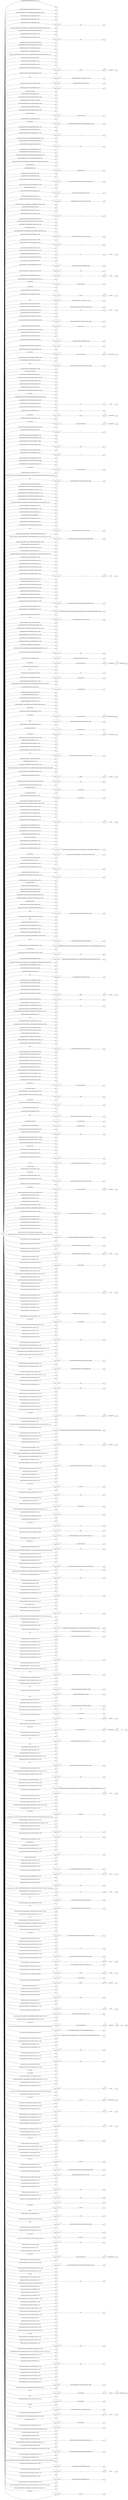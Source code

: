 digraph NFA {
  rankdir=LR;
  node [shape=circle, fontsize=10];
  __start [shape=point, label=""];
  __start -> 1;
  93 [label="93"];
  265 [label="265"];
  573 [label="573"];
  1 [label="1"];
  437 [label="437"];
  127 [label="127"];
  339 [label="339"];
  220 [label="220"];
  552 [label="552"];
  686 [label="686"];
  640 [label="640"];
  739 [label="739"];
  72 [label="72"];
  242 [label="242"];
  680 [label="680"];
  542 [label="542"];
  99 [label="99"];
  210 [label="210"];
  540 [label="540"];
  781 [label="781"];
  731 [label="731"];
  111 [label="111"];
  616 [label="616"];
  335 [label="335"];
  913 [label="913"];
  279 [label="279"];
  800 [label="800"];
  526 [label="526"];
  855 [label="855"];
  465 [label="465"];
  130 [label="130"];
  360 [label="360"];
  423 [label="423"];
  679 [label="679"];
  176 [label="176"];
  818 [label="818"];
  486 [label="486"];
  134 [label="134"];
  3 [label="3"];
  496 [label="496"];
  795 [label="795"];
  517 [label="517"];
  665 [label="665"];
  691 [label="691"];
  893 [label="893"];
  54 [label="54"];
  408 [label="408"];
  51 [label="51"];
  161 [label="161"];
  199 [label="199"];
  514 [label="514"];
  193 [label="193"];
  533 [label="533"];
  631 [label="631"];
  553 [label="553"];
  897 [label="897"];
  530 [label="530"];
  777 [label="777"];
  14 [label="14"];
  89 [label="89"];
  772 [label="772"];
  485 [label="485"];
  180 [label="180"];
  185 [label="185"];
  25 [label="25"];
  880 [label="880"];
  109 [label="109"];
  439 [label="439"];
  481 [label="481"];
  389 [label="389"];
  370 [label="370"];
  676 [label="676"];
  688 [label="688"];
  349 [label="349"];
  786 [label="786"];
  347 [label="347"];
  366 [label="366"];
  40 [label="40"];
  565 [label="565"];
  725 [label="725"];
  5 [label="5"];
  556 [label="556"];
  268 [label="268"];
  904 [label="904"];
  238 [label="238"];
  648 [label="648"];
  363 [label="363"];
  171 [label="171"];
  519 [label="519"];
  751 [label="751"];
  117 [label="117"];
  249 [label="249"];
  538 [label="538"];
  508 [label="508"];
  458 [label="458"];
  564 [label="564"];
  528 [label="528"];
  535 [label="535"];
  689 [label="689"];
  744 [label="744"];
  291 [label="291"];
  119 [label="119"];
  839 [label="839"];
  854 [label="854"];
  158 [label="158"];
  807 [label="807"];
  296 [label="296"];
  628 [label="628"];
  713 [label="713"];
  874 [label="874"];
  885 [label="885"];
  271 [label="271"];
  450 [label="450"];
  536 [label="536"];
  484 [label="484"];
  894 [label="894"];
  480 [label="480"];
  179 [label="179"];
  78 [label="78"];
  764 [label="764"];
  589 [label="589"];
  651 [label="651"];
  290 [label="290"];
  754 [label="754"];
  206 [label="206"];
  45 [label="45"];
  753 [label="753"];
  474 [label="474"];
  293 [label="293"];
  115 [label="115"];
  650 [label="650"];
  454 [label="454"];
  809 [label="809"];
  664 [label="664"];
  512 [label="512"];
  861 [label="861"];
  348 [label="348"];
  858 [label="858"];
  728 [label="728"];
  55 [label="55"];
  133 [label="133"];
  546 [label="546"];
  204 [label="204"];
  77 [label="77"];
  814 [label="814"];
  225 [label="225"];
  236 [label="236"];
  763 [label="763"];
  870 [label="870"];
  567 [label="567"];
  787 [label="787"];
  783 [label="783"];
  900 [label="900"];
  194 [label="194"];
  150 [label="150"];
  429 [label="429"];
  96 [label="96"];
  570 [label="570"];
  235 [label="235"];
  478 [label="478"];
  782 [label="782"];
  165 [label="165"];
  310 [label="310"];
  802 [label="802"];
  636 [label="636"];
  695 [label="695"];
  356 [label="356"];
  346 [label="346"];
  580 [label="580"];
  320 [label="320"];
  169 [label="169"];
  226 [label="226"];
  550 [label="550"];
  566 [label="566"];
  332 [label="332"];
  756 [label="756"];
  532 [label="532"];
  505 [label="505"];
  582 [label="582"];
  673 [label="673"];
  797 [label="797"];
  502 [label="502"];
  451 [label="451"];
  136 [label="136"];
  892 [label="892"];
  776 [label="776"];
  112 [label="112"];
  140 [label="140"];
  227 [label="227"];
  407 [label="407"];
  330 [label="330"];
  504 [label="504"];
  32 [label="32"];
  635 [label="635"];
  690 [label="690"];
  300 [label="300"];
  16 [label="16"];
  144 [label="144"];
  232 [label="232"];
  464 [label="464"];
  771 [label="771"];
  890 [label="890"];
  792 [label="792"];
  192 [label="192"];
  489 [label="489"];
  574 [label="574"];
  545 [label="545"];
  359 [label="359"];
  110 [label="110"];
  215 [label="215"];
  588 [label="588"];
  672 [label="672"];
  211 [label="211"];
  230 [label="230"];
  838 [label="838"];
  602 [label="602"];
  416 [label="416"];
  146 [label="146"];
  27 [label="27"];
  722 [label="722"];
  392 [label="392"];
  498 [label="498"];
  521 [label="521"];
  43 [label="43"];
  642 [label="642"];
  708 [label="708"];
  712 [label="712"];
  148 [label="148"];
  197 [label="197"];
  209 [label="209"];
  368 [label="368"];
  539 [label="539"];
  864 [label="864"];
  520 [label="520"];
  591 [label="591"];
  638 [label="638"];
  122 [label="122"];
  63 [label="63"];
  460 [label="460"];
  267 [label="267"];
  867 [label="867"];
  469 [label="469"];
  842 [label="842"];
  403 [label="403"];
  499 [label="499"];
  292 [label="292"];
  587 [label="587"];
  757 [label="757"];
  891 [label="891"];
  774 [label="774"];
  581 [label="581"];
  724 [label="724"];
  34 [label="34"];
  487 [label="487"];
  305 [label="305"];
  805 [label="805"];
  309 [label="309"];
  920 [label="920"];
  247 [label="247"];
  453 [label="453"];
  228 [label="228"];
  378 [label="378"];
  17 [label="17"];
  850 [label="850"];
  241 [label="241"];
  337 [label="337"];
  402 [label="402"];
  583 [label="583"];
  620 [label="620"];
  820 [label="820"];
  830 [label="830"];
  645 [label="645"];
  387 [label="387"];
  31 [label="31"];
  139 [label="139"];
  826 [label="826"];
  869 [label="869"];
  123 [label="123"];
  794 [label="794"];
  456 [label="456"];
  597 [label="597"];
  6 [label="6"];
  775 [label="775"];
  785 [label="785"];
  174 [label="174"];
  307 [label="307"];
  334 [label="334"];
  613 [label="613"];
  4 [label="4"];
  606 [label="606"];
  896 [label="896"];
  654 [label="654"];
  714 [label="714"];
  327 [label="327"];
  749 [label="749"];
  759 [label="759"];
  200 [label="200"];
  121 [label="121"];
  353 [label="353"];
  611 [label="611"];
  452 [label="452"];
  287 [label="287"];
  561 [label="561"];
  810 [label="810"];
  137 [label="137"];
  13 [label="13"];
  10 [label="10"];
  859 [label="859"];
  255 [label="255"];
  329 [label="329"];
  18 [label="18"];
  53 [label="53"];
  727 [label="727"];
  316 [label="316"];
  468 [label="468"];
  825 [label="825"];
  181 [label="181"];
  723 [label="723"];
  114 [label="114"];
  256 [label="256"];
  164 [label="164"];
  253 [label="253"];
  393 [label="393"];
  677 [label="677"];
  377 [label="377"];
  813 [label="813"];
  318 [label="318"];
  694 [label="694"];
  856 [label="856"];
  411 [label="411"];
  221 [label="221"];
  42 [label="42"];
  421 [label="421"];
  762 [label="762"];
  791 [label="791"];
  398 [label="398"];
  341 [label="341"];
  74 [label="74"];
  151 [label="151"];
  261 [label="261"];
  808 [label="808"];
  755 [label="755"];
  434 [label="434"];
  2 [label="2"];
  692 [label="692"];
  30 [label="30"];
  618 [label="618"];
  47 [label="47"];
  48 [label="48"];
  717 [label="717"];
  828 [label="828"];
  149 [label="149"];
  560 [label="560"];
  116 [label="116"];
  852 [label="852"];
  426 [label="426"];
  56 [label="56"];
  866 [label="866"];
  873 [label="873"];
  343 [label="343"];
  152 [label="152"];
  860 [label="860"];
  441 [label="441"];
  761 [label="761"];
  167 [label="167"];
  699 [label="699"];
  294 [label="294"];
  524 [label="524"];
  263 [label="263"];
  544 [label="544"];
  251 [label="251"];
  559 [label="559"];
  490 [label="490"];
  125 [label="125"];
  250 [label="250"];
  9 [label="9"];
  459 [label="459"];
  865 [label="865"];
  627 [label="627"];
  851 [label="851"];
  910 [label="910"];
  391 [label="391"];
  295 [label="295"];
  184 [label="184"];
  357 [label="357"];
  463 [label="463"];
  518 [label="518"];
  173 [label="173"];
  262 [label="262"];
  909 [label="909"];
  15 [label="15"];
  410 [label="410"];
  709 [label="709"];
  738 [label="738"];
  662 [label="662"];
  585 [label="585"];
  98 [label="98"];
  44 [label="44"];
  440 [label="440"];
  596 [label="596"];
  61 [label="61"];
  190 [label="190"];
  231 [label="231"];
  878 [label="878"];
  697 [label="697"];
  38 [label="38"];
  92 [label="92"];
  563 [label="563"];
  509 [label="509"];
  568 [label="568"];
  576 [label="576"];
  418 [label="418"];
  80 [label="80"];
  905 [label="905"];
  248 [label="248"];
  684 [label="684"];
  770 [label="770"];
  91 [label="91"];
  718 [label="718"];
  523 [label="523"];
  719 [label="719"];
  590 [label="590"];
  338 [label="338"];
  575 [label="575"];
  639 [label="639"];
  69 [label="69"];
  254 [label="254"];
  26 [label="26"];
  857 [label="857"];
  603 [label="603"];
  657 [label="657"];
  779 [label="779"];
  168 [label="168"];
  371 [label="371"];
  790 [label="790"];
  113 [label="113"];
  911 [label="911"];
  824 [label="824"];
  918 [label="918"];
  8 [label="8"];
  19 [label="19"];
  186 [label="186"];
  208 [label="208"];
  527 [label="527"];
  201 [label="201"];
  67 [label="67"];
  183 [label="183"];
  901 [label="901"];
  887 [label="887"];
  503 [label="503"];
  187 [label="187"];
  515 [label="515"];
  656 [label="656"];
  863 [label="863"];
  845 [label="845"];
  537 [label="537"];
  853 [label="853"];
  798 [label="798"];
  729 [label="729"];
  118 [label="118"];
  492 [label="492"];
  819 [label="819"];
  274 [label="274"];
  586 [label="586"];
  234 [label="234"];
  511 [label="511"];
  541 [label="541"];
  380 [label="380"];
  660 [label="660"];
  37 [label="37"];
  172 [label="172"];
  317 [label="317"];
  683 [label="683"];
  276 [label="276"];
  617 [label="617"];
  60 [label="60"];
  470 [label="470"];
  143 [label="143"];
  88 [label="88"];
  409 [label="409"];
  288 [label="288"];
  659 [label="659"];
  425 [label="425"];
  313 [label="313"];
  414 [label="414"];
  529 [label="529"];
  100 [label="100"];
  20 [label="20"];
  102 [label="102"];
  270 [label="270"];
  340 [label="340"];
  702 [label="702"];
  562 [label="562"];
  475 [label="475"];
  622 [label="622"];
  448 [label="448"];
  97 [label="97"];
  594 [label="594"];
  289 [label="289"];
  85 [label="85"];
  832 [label="832"];
  593 [label="593"];
  430 [label="430"];
  386 [label="386"];
  600 [label="600"];
  354 [label="354"];
  58 [label="58"];
  159 [label="159"];
  218 [label="218"];
  283 [label="283"];
  364 [label="364"];
  336 [label="336"];
  682 [label="682"];
  626 [label="626"];
  138 [label="138"];
  445 [label="445"];
  599 [label="599"];
  443 [label="443"];
  471 [label="471"];
  507 [label="507"];
  747 [label="747"];
  831 [label="831"];
  135 [label="135"];
  506 [label="506"];
  244 [label="244"];
  375 [label="375"];
  205 [label="205"];
  658 [label="658"];
  510 [label="510"];
  154 [label="154"];
  382 [label="382"];
  405 [label="405"];
  71 [label="71"];
  915 [label="915"];
  229 [label="229"];
  625 [label="625"];
  711 [label="711"];
  39 [label="39"];
  355 [label="355"];
  571 [label="571"];
  912 [label="912"];
  214 [label="214"];
  446 [label="446"];
  203 [label="203"];
  413 [label="413"];
  577 [label="577"];
  547 [label="547"];
  245 [label="245"];
  325 [label="325"];
  595 [label="595"];
  799 [label="799"];
  90 [label="90"];
  304 [label="304"];
  741 [label="741"];
  462 [label="462"];
  801 [label="801"];
  175 [label="175"];
  83 [label="83"];
  299 [label="299"];
  736 [label="736"];
  908 [label="908"];
  284 [label="284"];
  876 [label="876"];
  372 [label="372"];
  615 [label="615"];
  383 [label="383"];
  632 [label="632"];
  473 [label="473"];
  105 [label="105"];
  466 [label="466"];
  298 [label="298"];
  29 [label="29"];
  326 [label="326"];
  745 [label="745"];
  344 [label="344"];
  829 [label="829"];
  844 [label="844"];
  202 [label="202"];
  237 [label="237"];
  264 [label="264"];
  435 [label="435"];
  840 [label="840"];
  555 [label="555"];
  362 [label="362"];
  59 [label="59"];
  259 [label="259"];
  841 [label="841"];
  124 [label="124"];
  483 [label="483"];
  431 [label="431"];
  433 [label="433"];
  768 [label="768"];
  24 [label="24"];
  212 [label="212"];
  331 [label="331"];
  233 [label="233"];
  49 [label="49"];
  281 [label="281"];
  740 [label="740"];
  653 [label="653"];
  415 [label="415"];
  188 [label="188"];
  743 [label="743"];
  432 [label="432"];
  889 [label="889"];
  895 [label="895"];
  323 [label="323"];
  752 [label="752"];
  614 [label="614"];
  687 [label="687"];
  333 [label="333"];
  501 [label="501"];
  22 [label="22"];
  549 [label="549"];
  836 [label="836"];
  477 [label="477"];
  52 [label="52"];
  720 [label="720"];
  494 [label="494"];
  132 [label="132"];
  297 [label="297"];
  373 [label="373"];
  516 [label="516"];
  886 [label="886"];
  266 [label="266"];
  899 [label="899"];
  82 [label="82"];
  352 [label="352"];
  213 [label="213"];
  376 [label="376"];
  50 [label="50"];
  280 [label="280"];
  643 [label="643"];
  365 [label="365"];
  7 [label="7"];
  94 [label="94"];
  796 [label="796"];
  278 [label="278"];
  322 [label="322"];
  162 [label="162"];
  609 [label="609"];
  681 [label="681"];
  156 [label="156"];
  385 [label="385"];
  871 [label="871"];
  525 [label="525"];
  406 [label="406"];
  272 [label="272"];
  661 [label="661"];
  907 [label="907"];
  848 [label="848"];
  273 [label="273"];
  883 [label="883"];
  216 [label="216"];
  301 [label="301"];
  76 [label="76"];
  84 [label="84"];
  862 [label="862"];
  447 [label="447"];
  23 [label="23"];
  419 [label="419"];
  812 [label="812"];
  223 [label="223"];
  914 [label="914"];
  497 [label="497"];
  328 [label="328"];
  917 [label="917"];
  872 [label="872"];
  877 [label="877"];
  324 [label="324"];
  177 [label="177"];
  612 [label="612"];
  191 [label="191"];
  579 [label="579"];
  884 [label="884"];
  428 [label="428"];
  823 [label="823"];
  131 [label="131"];
  384 [label="384"];
  735 [label="735"];
  455 [label="455"];
  196 [label="196"];
  629 [label="629"];
  358 [label="358"];
  87 [label="87"];
  634 [label="634"];
  766 [label="766"];
  868 [label="868"];
  630 [label="630"];
  558 [label="558"];
  644 [label="644"];
  833 [label="833"];
  737 [label="737"];
  671 [label="671"];
  33 [label="33"];
  239 [label="239"];
  345 [label="345"];
  198 [label="198"];
  217 [label="217"];
  21 [label="21"];
  381 [label="381"];
  624 [label="624"];
  155 [label="155"];
  28 [label="28"];
  207 [label="207"];
  219 [label="219"];
  315 [label="315"];
  436 [label="436"];
  769 [label="769"];
  160 [label="160"];
  246 [label="246"];
  394 [label="394"];
  500 [label="500"];
  598 [label="598"];
  142 [label="142"];
  888 [label="888"];
  374 [label="374"];
  721 [label="721"];
  875 [label="875"];
  716 [label="716"];
  821 [label="821"];
  388 [label="388"];
  141 [label="141"];
  652 [label="652"];
  572 [label="572"];
  843 [label="843"];
  834 [label="834"];
  312 [label="312"];
  438 [label="438"];
  36 [label="36"];
  607 [label="607"];
  400 [label="400"];
  793 [label="793"];
  789 [label="789"];
  240 [label="240"];
  493 [label="493"];
  522 [label="522"];
  422 [label="422"];
  584 [label="584"];
  461 [label="461"];
  163 [label="163"];
  75 [label="75"];
  314 [label="314"];
  637 [label="637"];
  157 [label="157"];
  543 [label="543"];
  678 [label="678"];
  619 [label="619"];
  101 [label="101"];
  95 [label="95"];
  916 [label="916"];
  282 [label="282"];
  128 [label="128"];
  243 [label="243"];
  319 [label="319"];
  479 [label="479"];
  379 [label="379"];
  65 [label="65"];
  693 [label="693"];
  641 [label="641"];
  189 [label="189"];
  685 [label="685"];
  822 [label="822"];
  126 [label="126"];
  79 [label="79"];
  760 [label="760"];
  646 [label="646"];
  668 [label="668"];
  308 [label="308"];
  166 [label="166"];
  827 [label="827"];
  401 [label="401"];
  103 [label="103"];
  569 [label="569"];
  46 [label="46"];
  178 [label="178"];
  397 [label="397"];
  57 [label="57"];
  846 [label="846"];
  778 [label="778"];
  107 [label="107"];
  554 [label="554"];
  260 [label="260"];
  302 [label="302"];
  706 [label="706"];
  742 [label="742"];
  748 [label="748"];
  788 [label="788"];
  750 [label="750"];
  733 [label="733"];
  534 [label="534"];
  482 [label="482"];
  675 [label="675"];
  412 [label="412"];
  649 [label="649"];
  700 [label="700"];
  442 [label="442"];
  633 [label="633"];
  129 [label="129"];
  835 [label="835"];
  551 [label="551"];
  390 [label="390"];
  104 [label="104"];
  531 [label="531"];
  73 [label="73"];
  811 [label="811"];
  849 [label="849"];
  361 [label="361"];
  120 [label="120"];
  705 [label="705"];
  277 [label="277"];
  420 [label="420"];
  608 [label="608"];
  147 [label="147"];
  311 [label="311"];
  765 [label="765"];
  350 [label="350"];
  647 [label="647"];
  767 [label="767"];
  780 [label="780"];
  879 [label="879"];
  222 [label="222"];
  395 [label="395"];
  417 [label="417"];
  903 [label="903"];
  286 [label="286"];
  444 [label="444"];
  698 [label="698"];
  837 [label="837"];
  41 [label="41"];
  491 [label="491"];
  495 [label="495"];
  145 [label="145"];
  701 [label="701"];
  816 [label="816"];
  476 [label="476"];
  655 [label="655"];
  513 [label="513"];
  285 [label="285"];
  182 [label="182"];
  919 [label="919"];
  667 [label="667"];
  449 [label="449"];
  64 [label="64"];
  815 [label="815"];
  66 [label="66"];
  81 [label="81"];
  601 [label="601"];
  610 [label="610"];
  303 [label="303"];
  674 [label="674"];
  730 [label="730"];
  817 [label="817"];
  306 [label="306"];
  106 [label="106"];
  108 [label="108"];
  734 [label="734"];
  427 [label="427"];
  62 [label="62"];
  732 [label="732"];
  369 [label="369"];
  592 [label="592"];
  68 [label="68"];
  578 [label="578"];
  605 [label="605"];
  882 [label="882"];
  457 [label="457"];
  70 [label="70"];
  396 [label="396"];
  224 [label="224"];
  804 [label="804"];
  258 [label="258"];
  257 [label="257"];
  803 [label="803"];
  424 [label="424"];
  746 [label="746"];
  696 [label="696"];
  663 [label="663"];
  342 [label="342"];
  399 [label="399"];
  710 [label="710"];
  467 [label="467"];
  669 [label="669"];
  773 [label="773"];
  621 [label="621"];
  902 [label="902"];
  707 [label="707"];
  604 [label="604"];
  881 [label="881"];
  898 [label="898"];
  170 [label="170"];
  404 [label="404"];
  12 [label="12"];
  472 [label="472"];
  704 [label="704"];
  35 [label="35"];
  666 [label="666"];
  367 [label="367"];
  784 [label="784"];
  715 [label="715"];
  488 [label="488"];
  195 [label="195"];
  623 [label="623"];
  726 [label="726"];
  321 [label="321"];
  806 [label="806"];
  703 [label="703"];
  252 [label="252"];
  670 [label="670"];
  758 [label="758"];
  351 [label="351"];
  86 [label="86"];
  275 [label="275"];
  906 [label="906"];
  153 [label="153"];
  548 [label="548"];
  269 [label="269"];
  11 [label="11"];
  557 [label="557"];
  847 [label="847"];
  { node [shape=doublecircle]; 2 4 5 7 9 11 13 15 16 18 20 21 22 23 25 27 28 29 30 31 32 33 34 35 36 37 38 39 40 42 43 45 47 48 49 50 52 53 54 55 56 57 58 59 60 61 62 63 65 66 67 68 69 70 71 72 73 74 75 77 80 81 82 83 85 86 87 88 89 90 91 92 93 94 97 100 102 103 104 106 107 108 110 111 112 113 114 116 117 119 121 123 125 127 128 129 130 131 132 133 134 135 136 137 138 139 140 141 142 143 144 145 146 147 148 149 150 152 153 154 156 159 160 161 163 166 167 169 172 173 174 175 176 177 178 180 181 182 183 184 185 186 187 188 189 190 191 192 193 194 195 196 197 199 200 201 203 204 206 207 209 210 211 213 215 216 217 218 219 221 223 224 225 226 227 228 229 230 231 232 233 234 236 237 238 239 240 241 242 243 244 245 246 248 251 252 253 254 256 257 258 259 260 261 262 263 264 265 266 267 269 272 274 276 278 280 281 282 283 286 289 291 292 294 296 298 299 300 302 303 304 306 307 308 309 310 312 314 316 318 320 322 323 324 325 326 327 328 329 330 331 332 333 334 335 336 337 338 339 340 341 342 343 344 346 347 348 350 353 354 355 357 360 361 363 366 367 368 369 370 371 372 374 375 376 377 378 379 380 381 382 383 384 385 386 387 388 389 390 392 393 395 397 398 399 400 402 403 404 405 406 407 408 409 410 411 412 413 414 416 417 418 419 420 421 422 423 424 425 426 428 431 432 433 434 436 437 438 439 440 441 442 443 444 445 446 449 452 454 455 456 457 459 461 463 464 465 466 468 469 470 472 473 474 475 476 478 479 480 482 484 486 488 490 491 492 493 494 495 496 497 498 499 500 501 502 503 504 505 506 507 508 509 510 511 512 513 514 516 517 518 520 523 524 525 527 530 531 533 536 537 538 539 540 541 542 544 545 546 547 548 549 550 551 552 553 554 555 556 557 558 559 560 562 563 565 567 568 569 570 572 573 574 575 576 577 578 579 580 581 582 583 585 586 587 588 589 590 591 592 593 594 595 597 600 601 602 603 605 606 607 608 609 610 611 612 613 614 615 618 621 623 624 626 628 630 631 632 633 634 635 636 638 639 640 642 643 644 645 646 648 649 650 652 654 656 658 660 661 662 663 664 665 666 667 668 669 670 671 672 673 674 675 676 677 678 679 680 681 682 683 684 685 686 688 689 690 692 695 696 697 699 702 703 705 708 709 710 711 712 713 714 716 717 718 719 720 721 722 723 724 725 726 727 728 729 730 731 732 733 734 736 737 738 740 741 742 744 745 747 748 749 750 751 752 753 754 756 757 759 761 763 764 765 766 768 771 772 776 777 778 779 781 784 787 790 792 794 796 798 801 804 808 811 815 818 821 825 828 830 832 834 836 838 840 842 843 844 845 846 848 850 851 852 853 854 855 856 857 858 859 860 862 864 866 868 870 872 874 876 877 878 879 880 881 882 883 885 887 889 891 893 895 897 899 900 901 902 904 906 908 910 912 914 916 918 919 920 }
  1 -> 2 [label="#gw-desktop-herotator"];
  1 -> 3 [label="#gw-desktop-herotator"];
  3 -> 3 [label="*"];
  3 -> 4 [label=".a-carousel-viewport"];
  1 -> 5 [label="#gw-desktop-herotator.tall"];
  1 -> 6 [label="#gw-desktop-herotator.tall"];
  6 -> 6 [label="*"];
  6 -> 7 [label=".a-carousel-container"];
  1 -> 8 [label="#gw-desktop-herotator.tall"];
  8 -> 8 [label="*"];
  8 -> 9 [label=".a-carousel-controls"];
  1 -> 10 [label="#gw-desktop-herotator.tall"];
  10 -> 10 [label="*"];
  10 -> 11 [label=".a-carousel-left"];
  1 -> 12 [label="#gw-desktop-herotator.tall"];
  12 -> 12 [label="*"];
  12 -> 13 [label=".a-carousel-right"];
  1 -> 14 [label="#gw-desktop-herotator.tall"];
  14 -> 14 [label="*"];
  14 -> 15 [label=".a-carousel-viewport"];
  1 -> 16 [label="#gw-desktop-herotator.tall.single-slide-hero"];
  1 -> 17 [label="#gw-desktop-herotator.tall.single-slide-hero"];
  17 -> 17 [label="*"];
  17 -> 18 [label=".a-carousel-controls"];
  1 -> 19 [label="#gw-desktop-herotator.tall.single-slide-hero"];
  19 -> 19 [label="*"];
  19 -> 20 [label=".a-carousel-viewport"];
  1 -> 21 [label="#icp-touch-link-cop"];
  1 -> 22 [label="#icp-touch-link-country"];
  1 -> 23 [label="#icp-touch-link-language"];
  1 -> 24 [label="#nav-flyout-ewc"];
  24 -> 24 [label="*"];
  24 -> 25 [label=".nav-flyout-buffer-left"];
  1 -> 26 [label="#nav-flyout-ewc"];
  26 -> 26 [label="*"];
  26 -> 27 [label=".nav-flyout-buffer-right"];
  1 -> 28 [label="-webkit-media-controls-panel"];
  1 -> 29 [label="-webkit-media-controls-panel-container"];
  1 -> 30 [label="-webkit-media-controls-start-playback-button"];
  1 -> 31 [label="-webkit-scrollbar"];
  1 -> 32 [label="._ameyal-product-shoveler_energy-efficiency_energy-efficiency-badge-data-sheet-label-container__2iei2"];
  1 -> 33 [label="._ameyal-product-shoveler_energy-efficiency_energy-efficiency-badge-data-sheet-label__3b6x3"];
  1 -> 34 [label="._ameyal-product-shoveler_energy-efficiency_energy-efficiency-badge-rating-2021__2q_3p"];
  1 -> 35 [label="._ameyal-product-shoveler_energy-efficiency_energy-efficiency-badge-rating-sign__1ronk"];
  1 -> 36 [label="._ameyal-product-shoveler_energy-efficiency_energy-efficiency-badge-rating__3_0en"];
  1 -> 37 [label="._ameyal-product-shoveler_energy-efficiency_energy-efficiency-badge-shape__1icjy"];
  1 -> 38 [label="._ameyal-product-shoveler_energy-efficiency_energy-efficiency-badge-standard__28gp8"];
  1 -> 39 [label="._ameyal-product-shoveler_energy-efficiency_energy-efficiency-container__1pkva"];
  1 -> 40 [label="._ameyal-product-shoveler_image_asin-container-white-box__qwmgo"];
  1 -> 41 [label="._ameyal-product-shoveler_image_asin-container-white-box__qwmgo"];
  41 -> 41 [label="*"];
  41 -> 42 [label="img"];
  1 -> 43 [label="._ameyal-product-shoveler_image_asin-container__2jycm"];
  1 -> 44 [label="._ameyal-product-shoveler_image_asin-container__2jycm"];
  44 -> 44 [label="*"];
  44 -> 45 [label="img"];
  1 -> 46 [label="._ameyal-product-shoveler_image_base-padding__2zxn3"];
  46 -> 46 [label="*"];
  46 -> 47 [label="img"];
  1 -> 48 [label="._ameyal-product-shoveler_image_force-square__yjzpk"];
  1 -> 49 [label="._ameyal-product-shoveler_image_override-square__2e4zf"];
  1 -> 50 [label="._ameyal-product-shoveler_image_round-corners__2y_fs"];
  1 -> 51 [label="._ameyal-product-shoveler_image_small-padding__15rrh"];
  51 -> 51 [label="*"];
  51 -> 52 [label="img"];
  1 -> 53 [label="._ameyal-product-shoveler_style_ad-feedback-loading-spinnner-rtl__2booy"];
  1 -> 54 [label="._ameyal-product-shoveler_style_ad-feedback-loading-spinnner__1nmzw"];
  1 -> 55 [label="._ameyal-product-shoveler_style_ad-feedback-primary-link__2bizi"];
  1 -> 56 [label="._ameyal-product-shoveler_style_ad-feedback-sprite-mobile__2_rj8"];
  1 -> 57 [label="._ameyal-product-shoveler_style_ad-feedback-sprite__28uwb"];
  1 -> 58 [label="._ameyal-product-shoveler_style_ad-feedback-text-desktop__q3xp_"];
  1 -> 59 [label="._ameyal-product-shoveler_style_ad-feedback-text__2hjq9"];
  1 -> 60 [label="._ameyal-product-shoveler_style_apexbadgelabel__2-vye"];
  1 -> 61 [label="._ameyal-product-shoveler_style_apexbadgemessage__1thvd"];
  1 -> 62 [label="._ameyal-product-shoveler_style_aspect-button-group__1lqug"];
  1 -> 63 [label="._ameyal-product-shoveler_style_aspect-button__7ch_e"];
  1 -> 64 [label="._ameyal-product-shoveler_style_aspect-button__7ch_e"];
  64 -> 65 [label="svg"];
  1 -> 66 [label="._ameyal-product-shoveler_style_aspect-ratio-1236x1080__3aezl"];
  1 -> 67 [label="._ameyal-product-shoveler_style_aspect-ratio-15x3__1h649"];
  1 -> 68 [label="._ameyal-product-shoveler_style_aspect-ratio-16x9__cbpv8"];
  1 -> 69 [label="._ameyal-product-shoveler_style_aspect-ratio-4x3__3bewi"];
  1 -> 70 [label="._ameyal-product-shoveler_style_aspect-ratio-5x8__2ianz"];
  1 -> 71 [label="._ameyal-product-shoveler_style_aspect-ratio-dynamic-60vh__3n5g_"];
  1 -> 72 [label="._ameyal-product-shoveler_style_aspect-ratio-fill__2zjfb"];
  1 -> 73 [label="._ameyal-product-shoveler_style_aspect-text__s4pu1"];
  1 -> 74 [label="._ameyal-product-shoveler_style_autoplay-span__2cmfc"];
  1 -> 75 [label="._ameyal-product-shoveler_style_badge-container__20aj2"];
  1 -> 76 [label="._ameyal-product-shoveler_style_badge-container__20aj2"];
  76 -> 77 [label="div"];
  1 -> 78 [label="._ameyal-product-shoveler_style_badge-container__20aj2"];
  78 -> 79 [label="div"];
  79 -> 80 [label="span"];
  1 -> 81 [label="._ameyal-product-shoveler_style_badgelabel__pj5rc"];
  1 -> 82 [label="._ameyal-product-shoveler_style_badgemessage__2dtw7"];
  1 -> 83 [label="._ameyal-product-shoveler_style_carouselcontainer__3n7m1"];
  1 -> 84 [label="._ameyal-product-shoveler_style_carouselcontainer__3n7m1"];
  84 -> 84 [label="*"];
  84 -> 85 [label="li.a-carousel-card"];
  1 -> 86 [label="._ameyal-product-shoveler_style_close-icon-wrapper__1zvdc"];
  1 -> 87 [label="._ameyal-product-shoveler_style_close-icon__2rjs3"];
  1 -> 88 [label="._ameyal-product-shoveler_style_close-text__2-gwn"];
  1 -> 89 [label="._ameyal-product-shoveler_style_cta-link__2xo74"];
  1 -> 90 [label="._ameyal-product-shoveler_style_desktop-close-button__1il_p"];
  1 -> 91 [label="._ameyal-product-shoveler_style_displaycount__1mvut"];
  1 -> 92 [label="._ameyal-product-shoveler_style_empty-footer__2d59h"];
  1 -> 93 [label="._ameyal-product-shoveler_style_five-pack__1-tql"];
  1 -> 94 [label="._ameyal-product-shoveler_style_fluid-lazy-video__finms"];
  1 -> 95 [label="._ameyal-product-shoveler_style_fluid-lazy-video__finms"];
  95 -> 95 [label="*"];
  95 -> 96 [label=".video-js"];
  96 -> 96 [label="*"];
  96 -> 97 [label=".vjs-poster"];
  1 -> 98 [label="._ameyal-product-shoveler_style_fluid-lazy-video__finms"];
  98 -> 98 [label="*"];
  98 -> 99 [label=".video-js"];
  99 -> 99 [label="*"];
  99 -> 100 [label=".vjs-tech"];
  1 -> 101 [label="._ameyal-product-shoveler_style_fluid-lazy-video__finms"];
  101 -> 101 [label="*"];
  101 -> 102 [label=".video-js.vjs-fluid"];
  1 -> 103 [label="._ameyal-product-shoveler_style_four-pack__1ufgr"];
  1 -> 104 [label="._ameyal-product-shoveler_style_gw-hero-close-button__3svyz"];
  1 -> 105 [label="._ameyal-product-shoveler_style_gw-hero-close-button__3svyz"];
  105 -> 105 [label="*"];
  105 -> 106 [label="._ameyal-product-shoveler_style_close-black-icon__3hkbe"];
  1 -> 107 [label="._ameyal-product-shoveler_style_gwm-link-footer__3of47"];
  1 -> 108 [label="._ameyal-product-shoveler_style_haulribbon__3vzni"];
  1 -> 109 [label="._ameyal-product-shoveler_style_haulribbon__3vzni"];
  109 -> 109 [label="*"];
  109 -> 110 [label="._ameyal-product-shoveler_style_logo__15d-3"];
  1 -> 111 [label="._ameyal-product-shoveler_style_header-icon__2cuvv"];
  1 -> 112 [label="._ameyal-product-shoveler_style_header-link__cuhok"];
  1 -> 113 [label="._ameyal-product-shoveler_style_header__1vgdj"];
  1 -> 114 [label="._ameyal-product-shoveler_style_image-container__2oiza"];
  1 -> 115 [label="._ameyal-product-shoveler_style_image-container__2oiza"];
  115 -> 115 [label="*"];
  115 -> 116 [label="img"];
  1 -> 117 [label="._ameyal-product-shoveler_style_inlineerrordetails__1nbx-"];
  1 -> 118 [label="._ameyal-product-shoveler_style_lazy-loaded-video__3m5dg"];
  118 -> 118 [label="*"];
  118 -> 119 [label="._ameyal-product-shoveler_style_cover-cta-link__2hkjp"];
  1 -> 120 [label="._ameyal-product-shoveler_style_lazy-loaded-video__3m5dg"];
  120 -> 120 [label="*"];
  120 -> 121 [label="img._ameyal-product-shoveler_style_cover-portrait-image__2lhzl"];
  1 -> 122 [label="._ameyal-product-shoveler_style_lazy-loaded-video__3m5dg"];
  122 -> 122 [label="*"];
  122 -> 123 [label="img._ameyal-product-shoveler_style_dynamic-portrait-image__1wrzd"];
  1 -> 124 [label="._ameyal-product-shoveler_style_lazy-loaded-video__3m5dg"];
  124 -> 124 [label="*"];
  124 -> 125 [label="video"];
  1 -> 126 [label="._ameyal-product-shoveler_style_lazy-loaded-video__3m5dg._ameyal-product-shoveler_style_fluid-lazy-video__finms"];
  126 -> 126 [label="*"];
  126 -> 127 [label="img._ameyal-product-shoveler_style_fluid-landscape-image__te6pt"];
  1 -> 128 [label="._ameyal-product-shoveler_style_logogap__nknz9"];
  1 -> 129 [label="._ameyal-product-shoveler_style_logorectangle__1vjwu"];
  1 -> 130 [label="._ameyal-product-shoveler_style_logosquarecontainer__3paoc"];
  1 -> 131 [label="._ameyal-product-shoveler_style_logosquare__3nzyi"];
  1 -> 132 [label="._ameyal-product-shoveler_style_logo__2zq-n"];
  1 -> 133 [label="._ameyal-product-shoveler_style_mixed-button__2og-m"];
  1 -> 134 [label="._ameyal-product-shoveler_style_mobile-close-button__3pb07"];
  1 -> 135 [label="._ameyal-product-shoveler_style_mobile-double-border-link-focus__1oz9p"];
  1 -> 136 [label="._ameyal-product-shoveler_style_mobile-double-border-link-focus__1oz9p._ameyal-product-shoveler_style_focus-visible__3hkmx"];
  1 -> 137 [label="._ameyal-product-shoveler_style_mosaic-card-body__1hmts"];
  1 -> 138 [label="._ameyal-product-shoveler_style_mosaic-card__1c-_r"];
  1 -> 139 [label="._ameyal-product-shoveler_style_negative-button__1dvqz"];
  1 -> 140 [label="._ameyal-product-shoveler_style_negativemarginadjust__1nqu9"];
  1 -> 141 [label="._ameyal-product-shoveler_style_onelinetruncation__2wwse"];
  1 -> 142 [label="._ameyal-product-shoveler_style_overlay__3sx3u"];
  1 -> 143 [label="._ameyal-product-shoveler_style_positive-button__3uoc3"];
  1 -> 144 [label="._ameyal-product-shoveler_style_poster-image__1w0ya"];
  1 -> 145 [label="._ameyal-product-shoveler_style_smarttext__ubpew"];
  1 -> 146 [label="._ameyal-product-shoveler_style_spcsrftreatment__-hwvo"];
  1 -> 147 [label="._ameyal-product-shoveler_style_spacer__7pyg3"];
  1 -> 148 [label="._ameyal-product-shoveler_style_stacking-context__3pbqe"];
  1 -> 149 [label="._ameyal-product-shoveler_style_theming-background-override__1hfzj"];
  1 -> 150 [label="._ameyal-product-shoveler_style_theming-text-color__2f7xc"];
  1 -> 151 [label="._ameyal-product-shoveler_style_theming-text-color__2f7xc"];
  151 -> 151 [label="*"];
  151 -> 152 [label="a"];
  1 -> 153 [label="._ameyal-product-shoveler_style_themingtextcolorwhite__1zryo"];
  1 -> 154 [label="._ameyal-product-shoveler_style_themingtextcolor__1ykkf"];
  1 -> 155 [label="._ameyal-product-shoveler_style_themingtextcolor__1ykkf"];
  155 -> 155 [label="*"];
  155 -> 156 [label="a"];
  1 -> 157 [label="._ameyal-product-shoveler_style_themingtextcolor__1ykkf"];
  157 -> 157 [label="*"];
  157 -> 158 [label="a"];
  158 -> 158 [label="*"];
  158 -> 159 [label="span"];
  1 -> 160 [label="._ameyal-product-shoveler_style_themingtextcolor__1oqsi"];
  1 -> 161 [label="._ameyal-product-shoveler_style_themingtextcolor__2lcvl"];
  1 -> 162 [label="._ameyal-product-shoveler_style_themingtextcolor__2lcvl"];
  162 -> 162 [label="*"];
  162 -> 163 [label="a"];
  1 -> 164 [label="._ameyal-product-shoveler_style_themingtextcolor__2lcvl"];
  164 -> 164 [label="*"];
  164 -> 165 [label="a"];
  165 -> 165 [label="*"];
  165 -> 166 [label="span"];
  1 -> 167 [label="._ameyal-product-shoveler_style_themingtextcolor__lrzuc"];
  1 -> 168 [label="._ameyal-product-shoveler_style_themingtextcolor__lrzuc"];
  168 -> 168 [label="*"];
  168 -> 169 [label="a"];
  1 -> 170 [label="._ameyal-product-shoveler_style_themingtextcolor__lrzuc"];
  170 -> 170 [label="*"];
  170 -> 171 [label="a"];
  171 -> 171 [label="*"];
  171 -> 172 [label="span"];
  1 -> 173 [label="._ameyal-product-shoveler_style_three-pack__5s3hp"];
  1 -> 174 [label="._ameyal-product-shoveler_style_threelinetruncation__ukujj"];
  1 -> 175 [label="._ameyal-product-shoveler_style_tile-container__1qgav"];
  1 -> 176 [label="._ameyal-product-shoveler_style_tile-grid__qmxny"];
  1 -> 177 [label="._ameyal-product-shoveler_style_tile-link__38lta"];
  1 -> 178 [label="._ameyal-product-shoveler_style_tile-theming__3eeyj"];
  1 -> 179 [label="._ameyal-product-shoveler_style_tile-theming__3eeyj"];
  179 -> 180 [label="._ameyal-product-shoveler_style_image-container__2oiza"];
  1 -> 181 [label="._ameyal-product-shoveler_style_truncation__x9-69"];
  1 -> 182 [label="._ameyal-product-shoveler_style_twolinetruncation__16tlv"];
  1 -> 183 [label="._ameyal-product-shoveler_style_video-container__1hks1"];
  1 -> 184 [label="._ameyal-product-shoveler_style_video-container__1hks1._ameyal-product-shoveler_style_show-video__xx4wm"];
  1 -> 185 [label="._ameyal-product-shoveler_style_wd-backdrop-data__1znxg"];
  1 -> 186 [label="._ameyal-product-shoveler_style_wd-card-link-focus__sm6xn"];
  1 -> 187 [label="._ameyal-product-shoveler_style_wdheader__edrev"];
  1 -> 188 [label="._cropped-image-link_energy-efficiency_energy-efficiency-badge-data-sheet-label-container__2iei2"];
  1 -> 189 [label="._cropped-image-link_energy-efficiency_energy-efficiency-badge-data-sheet-label__3b6x3"];
  1 -> 190 [label="._cropped-image-link_energy-efficiency_energy-efficiency-badge-rating-2021__2q_3p"];
  1 -> 191 [label="._cropped-image-link_energy-efficiency_energy-efficiency-badge-rating-sign__1ronk"];
  1 -> 192 [label="._cropped-image-link_energy-efficiency_energy-efficiency-badge-rating__3_0en"];
  1 -> 193 [label="._cropped-image-link_energy-efficiency_energy-efficiency-badge-shape__1icjy"];
  1 -> 194 [label="._cropped-image-link_energy-efficiency_energy-efficiency-badge-standard__28gp8"];
  1 -> 195 [label="._cropped-image-link_energy-efficiency_energy-efficiency-container__1pkva"];
  1 -> 196 [label="._cropped-image-link_image_asin-container-full-height__moklf"];
  1 -> 197 [label="._cropped-image-link_image_asin-container-white-box__3stwp"];
  1 -> 198 [label="._cropped-image-link_image_asin-container-white-box__3stwp"];
  198 -> 198 [label="*"];
  198 -> 199 [label="img"];
  1 -> 200 [label="._cropped-image-link_image_asin-container-white-box__3stwp._cropped-image-link_image_reduce-image-height__23dy8"];
  1 -> 201 [label="._cropped-image-link_image_asin-container-white-box__qwmgo"];
  1 -> 202 [label="._cropped-image-link_image_asin-container-white-box__qwmgo"];
  202 -> 202 [label="*"];
  202 -> 203 [label="img"];
  1 -> 204 [label="._cropped-image-link_image_asin-container__2jycm"];
  1 -> 205 [label="._cropped-image-link_image_asin-container__2jycm"];
  205 -> 205 [label="*"];
  205 -> 206 [label="img"];
  1 -> 207 [label="._cropped-image-link_image_asin-container__lry5p"];
  1 -> 208 [label="._cropped-image-link_image_asin-container__lry5p"];
  208 -> 208 [label="*"];
  208 -> 209 [label="img"];
  1 -> 210 [label="._cropped-image-link_image_asin-container__lry5p._cropped-image-link_image_border-radius-top-only__2tz_o"];
  1 -> 211 [label="._cropped-image-link_image_asin-container__lry5p._cropped-image-link_image_reduce-image-height__23dy8"];
  1 -> 212 [label="._cropped-image-link_image_base-padding__2zxn3"];
  212 -> 212 [label="*"];
  212 -> 213 [label="img"];
  1 -> 214 [label="._cropped-image-link_image_base-padding__mne_u"];
  214 -> 214 [label="*"];
  214 -> 215 [label="img"];
  1 -> 216 [label="._cropped-image-link_image_force-square__yjzpk"];
  1 -> 217 [label="._cropped-image-link_image_override-square__2e4zf"];
  1 -> 218 [label="._cropped-image-link_image_round-corners__22iow"];
  1 -> 219 [label="._cropped-image-link_image_round-corners__2y_fs"];
  1 -> 220 [label="._cropped-image-link_image_small-padding__15rrh"];
  220 -> 220 [label="*"];
  220 -> 221 [label="img"];
  1 -> 222 [label="._cropped-image-link_image_small-padding__3zjs-"];
  222 -> 222 [label="*"];
  222 -> 223 [label="img"];
  1 -> 224 [label="._cropped-image-link_style_ad-feedback-loading-spinnner-rtl__2booy"];
  1 -> 225 [label="._cropped-image-link_style_ad-feedback-loading-spinnner__1nmzw"];
  1 -> 226 [label="._cropped-image-link_style_ad-feedback-primary-link__2bizi"];
  1 -> 227 [label="._cropped-image-link_style_ad-feedback-sprite-mobile__2_rj8"];
  1 -> 228 [label="._cropped-image-link_style_ad-feedback-sprite__28uwb"];
  1 -> 229 [label="._cropped-image-link_style_ad-feedback-text-desktop__q3xp_"];
  1 -> 230 [label="._cropped-image-link_style_ad-feedback-text__2hjq9"];
  1 -> 231 [label="._cropped-image-link_style_apexbadgelabel__2-vye"];
  1 -> 232 [label="._cropped-image-link_style_apexbadgemessage__1thvd"];
  1 -> 233 [label="._cropped-image-link_style_aspect-button-group__1lqug"];
  1 -> 234 [label="._cropped-image-link_style_aspect-button__7ch_e"];
  1 -> 235 [label="._cropped-image-link_style_aspect-button__7ch_e"];
  235 -> 236 [label="svg"];
  1 -> 237 [label="._cropped-image-link_style_aspect-ratio-1236x1080__3aezl"];
  1 -> 238 [label="._cropped-image-link_style_aspect-ratio-15x3__1h649"];
  1 -> 239 [label="._cropped-image-link_style_aspect-ratio-16x9__cbpv8"];
  1 -> 240 [label="._cropped-image-link_style_aspect-ratio-4x3__3bewi"];
  1 -> 241 [label="._cropped-image-link_style_aspect-ratio-5x8__2ianz"];
  1 -> 242 [label="._cropped-image-link_style_aspect-ratio-dynamic-60vh__3n5g_"];
  1 -> 243 [label="._cropped-image-link_style_aspect-ratio-fill__2zjfb"];
  1 -> 244 [label="._cropped-image-link_style_aspect-text__s4pu1"];
  1 -> 245 [label="._cropped-image-link_style_autoplay-span__2cmfc"];
  1 -> 246 [label="._cropped-image-link_style_badge-container__20aj2"];
  1 -> 247 [label="._cropped-image-link_style_badge-container__20aj2"];
  247 -> 248 [label="div"];
  1 -> 249 [label="._cropped-image-link_style_badge-container__20aj2"];
  249 -> 250 [label="div"];
  250 -> 251 [label="span"];
  1 -> 252 [label="._cropped-image-link_style_badgelabel__pj5rc"];
  1 -> 253 [label="._cropped-image-link_style_badgemessage__2dtw7"];
  1 -> 254 [label="._cropped-image-link_style_carouselcontainer__3n7m1"];
  1 -> 255 [label="._cropped-image-link_style_carouselcontainer__3n7m1"];
  255 -> 255 [label="*"];
  255 -> 256 [label="li.a-carousel-card"];
  1 -> 257 [label="._cropped-image-link_style_centerimage-focusable__1jvmn"];
  1 -> 258 [label="._cropped-image-link_style_centerimage-focusable__1jvmn._cropped-image-link_style_focus-visible__2ylxf"];
  1 -> 259 [label="._cropped-image-link_style_centerimage__1rzyi"];
  1 -> 260 [label="._cropped-image-link_style_close-icon-wrapper__1zvdc"];
  1 -> 261 [label="._cropped-image-link_style_close-icon__2rjs3"];
  1 -> 262 [label="._cropped-image-link_style_close-text__2-gwn"];
  1 -> 263 [label="._cropped-image-link_style_cropped-image-link__3winf"];
  1 -> 264 [label="._cropped-image-link_style_cta-link__2xo74"];
  1 -> 265 [label="._cropped-image-link_style_desktop-close-button__1il_p"];
  1 -> 266 [label="._cropped-image-link_style_displaycount__1mvut"];
  1 -> 267 [label="._cropped-image-link_style_dt-textcontainer__3nbu9"];
  1 -> 268 [label="._cropped-image-link_style_dt-textcontainer__3nbu9"];
  268 -> 268 [label="*"];
  268 -> 269 [label="._cropped-image-link_style_dt-ctabutton__1nw6g"];
  1 -> 270 [label="._cropped-image-link_style_dt-textcontainer__3nbu9"];
  270 -> 270 [label="*"];
  270 -> 271 [label="._cropped-image-link_style_dt-ctabutton__1nw6g"];
  271 -> 271 [label="*"];
  271 -> 272 [label="button"];
  1 -> 273 [label="._cropped-image-link_style_dt-textcontainer__3nbu9"];
  273 -> 273 [label="*"];
  273 -> 274 [label="._cropped-image-link_style_dt-cta__3aswb"];
  1 -> 275 [label="._cropped-image-link_style_dt-textcontainer__3nbu9"];
  275 -> 275 [label="*"];
  275 -> 276 [label="._cropped-image-link_style_dt-legalline__3gv_-"];
  1 -> 277 [label="._cropped-image-link_style_dt-textcontainer__3nbu9"];
  277 -> 277 [label="*"];
  277 -> 278 [label="._cropped-image-link_style_dt-subtitle__2_bc7"];
  1 -> 279 [label="._cropped-image-link_style_dt-textcontainer__3nbu9"];
  279 -> 279 [label="*"];
  279 -> 280 [label="._cropped-image-link_style_dt-title__1nngn"];
  1 -> 281 [label="._cropped-image-link_style_empty-footer__2d59h"];
  1 -> 282 [label="._cropped-image-link_style_five-pack__1-tql"];
  1 -> 283 [label="._cropped-image-link_style_fluid-lazy-video__finms"];
  1 -> 284 [label="._cropped-image-link_style_fluid-lazy-video__finms"];
  284 -> 284 [label="*"];
  284 -> 285 [label=".video-js"];
  285 -> 285 [label="*"];
  285 -> 286 [label=".vjs-poster"];
  1 -> 287 [label="._cropped-image-link_style_fluid-lazy-video__finms"];
  287 -> 287 [label="*"];
  287 -> 288 [label=".video-js"];
  288 -> 288 [label="*"];
  288 -> 289 [label=".vjs-tech"];
  1 -> 290 [label="._cropped-image-link_style_fluid-lazy-video__finms"];
  290 -> 290 [label="*"];
  290 -> 291 [label=".video-js.vjs-fluid"];
  1 -> 292 [label="._cropped-image-link_style_fluidimagecontainer__2jd50"];
  1 -> 293 [label="._cropped-image-link_style_fluidimagecontainer__2jd50"];
  293 -> 293 [label="*"];
  293 -> 294 [label="._cropped-image-link_style_fluidimage__ij3ae"];
  1 -> 295 [label="._cropped-image-link_style_fluidimagecontainer__2jd50"];
  295 -> 295 [label="*"];
  295 -> 296 [label="._cropped-image-link_style_fluidimage__ij3ae._cropped-image-link_style_fluidlandscapeimage__3etvc"];
  1 -> 297 [label="._cropped-image-link_style_fluidimagecontainer__2jd50"];
  297 -> 297 [label="*"];
  297 -> 298 [label="._cropped-image-link_style_fluidimage__ij3ae._cropped-image-link_style_fluidportraitimage__3yq-x"];
  1 -> 299 [label="._cropped-image-link_style_four-pack__1ufgr"];
  1 -> 300 [label="._cropped-image-link_style_gw-hero-close-button__3svyz"];
  1 -> 301 [label="._cropped-image-link_style_gw-hero-close-button__3svyz"];
  301 -> 301 [label="*"];
  301 -> 302 [label="._cropped-image-link_style_close-black-icon__3hkbe"];
  1 -> 303 [label="._cropped-image-link_style_gwm-link-footer__3of47"];
  1 -> 304 [label="._cropped-image-link_style_haulribbon__3vzni"];
  1 -> 305 [label="._cropped-image-link_style_haulribbon__3vzni"];
  305 -> 305 [label="*"];
  305 -> 306 [label="._cropped-image-link_style_logo__15d-3"];
  1 -> 307 [label="._cropped-image-link_style_header-icon__2cuvv"];
  1 -> 308 [label="._cropped-image-link_style_header-link__cuhok"];
  1 -> 309 [label="._cropped-image-link_style_header__1vgdj"];
  1 -> 310 [label="._cropped-image-link_style_image-container__2oiza"];
  1 -> 311 [label="._cropped-image-link_style_image-container__2oiza"];
  311 -> 311 [label="*"];
  311 -> 312 [label="img"];
  1 -> 313 [label="._cropped-image-link_style_lazy-loaded-video__3m5dg"];
  313 -> 313 [label="*"];
  313 -> 314 [label="._cropped-image-link_style_cover-cta-link__2hkjp"];
  1 -> 315 [label="._cropped-image-link_style_lazy-loaded-video__3m5dg"];
  315 -> 315 [label="*"];
  315 -> 316 [label="img._cropped-image-link_style_cover-portrait-image__2lhzl"];
  1 -> 317 [label="._cropped-image-link_style_lazy-loaded-video__3m5dg"];
  317 -> 317 [label="*"];
  317 -> 318 [label="img._cropped-image-link_style_dynamic-portrait-image__1wrzd"];
  1 -> 319 [label="._cropped-image-link_style_lazy-loaded-video__3m5dg"];
  319 -> 319 [label="*"];
  319 -> 320 [label="video"];
  1 -> 321 [label="._cropped-image-link_style_lazy-loaded-video__3m5dg._cropped-image-link_style_fluid-lazy-video__finms"];
  321 -> 321 [label="*"];
  321 -> 322 [label="img._cropped-image-link_style_fluid-landscape-image__te6pt"];
  1 -> 323 [label="._cropped-image-link_style_logogap__nknz9"];
  1 -> 324 [label="._cropped-image-link_style_logorectangle__1vjwu"];
  1 -> 325 [label="._cropped-image-link_style_logosquarecontainer__3paoc"];
  1 -> 326 [label="._cropped-image-link_style_logosquare__3nzyi"];
  1 -> 327 [label="._cropped-image-link_style_logo__2zq-n"];
  1 -> 328 [label="._cropped-image-link_style_mixed-button__2og-m"];
  1 -> 329 [label="._cropped-image-link_style_mobile-close-button__3pb07"];
  1 -> 330 [label="._cropped-image-link_style_mobile-double-border-link-focus__1oz9p"];
  1 -> 331 [label="._cropped-image-link_style_mobile-double-border-link-focus__1oz9p._cropped-image-link_style_focus-visible__3hkmx"];
  1 -> 332 [label="._cropped-image-link_style_mosaic-card-body__1hmts"];
  1 -> 333 [label="._cropped-image-link_style_mosaic-card__1c-_r"];
  1 -> 334 [label="._cropped-image-link_style_negative-button__1dvqz"];
  1 -> 335 [label="._cropped-image-link_style_negativemarginadjust__1nqu9"];
  1 -> 336 [label="._cropped-image-link_style_onelinetruncation__2wwse"];
  1 -> 337 [label="._cropped-image-link_style_overlay__3sx3u"];
  1 -> 338 [label="._cropped-image-link_style_positive-button__3uoc3"];
  1 -> 339 [label="._cropped-image-link_style_poster-image__1w0ya"];
  1 -> 340 [label="._cropped-image-link_style_smarttext__ubpew"];
  1 -> 341 [label="._cropped-image-link_style_spacer__7pyg3"];
  1 -> 342 [label="._cropped-image-link_style_stacking-context__3pbqe"];
  1 -> 343 [label="._cropped-image-link_style_theming-background-override__1hfzj"];
  1 -> 344 [label="._cropped-image-link_style_theming-text-color__2f7xc"];
  1 -> 345 [label="._cropped-image-link_style_theming-text-color__2f7xc"];
  345 -> 345 [label="*"];
  345 -> 346 [label="a"];
  1 -> 347 [label="._cropped-image-link_style_themingtextcolorwhite__1zryo"];
  1 -> 348 [label="._cropped-image-link_style_themingtextcolor__1ykkf"];
  1 -> 349 [label="._cropped-image-link_style_themingtextcolor__1ykkf"];
  349 -> 349 [label="*"];
  349 -> 350 [label="a"];
  1 -> 351 [label="._cropped-image-link_style_themingtextcolor__1ykkf"];
  351 -> 351 [label="*"];
  351 -> 352 [label="a"];
  352 -> 352 [label="*"];
  352 -> 353 [label="span"];
  1 -> 354 [label="._cropped-image-link_style_themingtextcolor__1oqsi"];
  1 -> 355 [label="._cropped-image-link_style_themingtextcolor__2lcvl"];
  1 -> 356 [label="._cropped-image-link_style_themingtextcolor__2lcvl"];
  356 -> 356 [label="*"];
  356 -> 357 [label="a"];
  1 -> 358 [label="._cropped-image-link_style_themingtextcolor__2lcvl"];
  358 -> 358 [label="*"];
  358 -> 359 [label="a"];
  359 -> 359 [label="*"];
  359 -> 360 [label="span"];
  1 -> 361 [label="._cropped-image-link_style_themingtextcolor__lrzuc"];
  1 -> 362 [label="._cropped-image-link_style_themingtextcolor__lrzuc"];
  362 -> 362 [label="*"];
  362 -> 363 [label="a"];
  1 -> 364 [label="._cropped-image-link_style_themingtextcolor__lrzuc"];
  364 -> 364 [label="*"];
  364 -> 365 [label="a"];
  365 -> 365 [label="*"];
  365 -> 366 [label="span"];
  1 -> 367 [label="._cropped-image-link_style_three-pack__5s3hp"];
  1 -> 368 [label="._cropped-image-link_style_threelinetruncation__ukujj"];
  1 -> 369 [label="._cropped-image-link_style_tile-container__1qgav"];
  1 -> 370 [label="._cropped-image-link_style_tile-grid__qmxny"];
  1 -> 371 [label="._cropped-image-link_style_tile-link__38lta"];
  1 -> 372 [label="._cropped-image-link_style_tile-theming__3eeyj"];
  1 -> 373 [label="._cropped-image-link_style_tile-theming__3eeyj"];
  373 -> 374 [label="._cropped-image-link_style_image-container__2oiza"];
  1 -> 375 [label="._cropped-image-link_style_truncation__x9-69"];
  1 -> 376 [label="._cropped-image-link_style_twolinetruncation__16tlv"];
  1 -> 377 [label="._cropped-image-link_style_video-container__1hks1"];
  1 -> 378 [label="._cropped-image-link_style_video-container__1hks1._cropped-image-link_style_show-video__xx4wm"];
  1 -> 379 [label="._cropped-image-link_style_wd-backdrop-data__1znxg"];
  1 -> 380 [label="._cropped-image-link_style_wd-card-link-focus__sm6xn"];
  1 -> 381 [label="._cropped-image-link_style_wdheader__edrev"];
  1 -> 382 [label="._fluid-fat-image-link-v2_energy-efficiency_energy-efficiency-badge-data-sheet-label-container__2iei2"];
  1 -> 383 [label="._fluid-fat-image-link-v2_energy-efficiency_energy-efficiency-badge-data-sheet-label__3b6x3"];
  1 -> 384 [label="._fluid-fat-image-link-v2_energy-efficiency_energy-efficiency-badge-rating-2021__2q_3p"];
  1 -> 385 [label="._fluid-fat-image-link-v2_energy-efficiency_energy-efficiency-badge-rating-sign__1ronk"];
  1 -> 386 [label="._fluid-fat-image-link-v2_energy-efficiency_energy-efficiency-badge-rating__3_0en"];
  1 -> 387 [label="._fluid-fat-image-link-v2_energy-efficiency_energy-efficiency-badge-shape__1icjy"];
  1 -> 388 [label="._fluid-fat-image-link-v2_energy-efficiency_energy-efficiency-badge-standard__28gp8"];
  1 -> 389 [label="._fluid-fat-image-link-v2_energy-efficiency_energy-efficiency-container__1pkva"];
  1 -> 390 [label="._fluid-fat-image-link-v2_image_asin-container-white-box__qwmgo"];
  1 -> 391 [label="._fluid-fat-image-link-v2_image_asin-container-white-box__qwmgo"];
  391 -> 391 [label="*"];
  391 -> 392 [label="img"];
  1 -> 393 [label="._fluid-fat-image-link-v2_image_asin-container__2jycm"];
  1 -> 394 [label="._fluid-fat-image-link-v2_image_asin-container__2jycm"];
  394 -> 394 [label="*"];
  394 -> 395 [label="img"];
  1 -> 396 [label="._fluid-fat-image-link-v2_image_base-padding__2zxn3"];
  396 -> 396 [label="*"];
  396 -> 397 [label="img"];
  1 -> 398 [label="._fluid-fat-image-link-v2_image_force-square__yjzpk"];
  1 -> 399 [label="._fluid-fat-image-link-v2_image_override-square__2e4zf"];
  1 -> 400 [label="._fluid-fat-image-link-v2_image_round-corners__2y_fs"];
  1 -> 401 [label="._fluid-fat-image-link-v2_image_small-padding__15rrh"];
  401 -> 401 [label="*"];
  401 -> 402 [label="img"];
  1 -> 403 [label="._fluid-fat-image-link-v2_singlelinkstyle_bodyfooterlink__9lvh0"];
  1 -> 404 [label="._fluid-fat-image-link-v2_style_ad-feedback-loading-spinnner-rtl__2booy"];
  1 -> 405 [label="._fluid-fat-image-link-v2_style_ad-feedback-loading-spinnner__1nmzw"];
  1 -> 406 [label="._fluid-fat-image-link-v2_style_ad-feedback-primary-link__2bizi"];
  1 -> 407 [label="._fluid-fat-image-link-v2_style_ad-feedback-sprite-mobile__2_rj8"];
  1 -> 408 [label="._fluid-fat-image-link-v2_style_ad-feedback-sprite__28uwb"];
  1 -> 409 [label="._fluid-fat-image-link-v2_style_ad-feedback-text-desktop__q3xp_"];
  1 -> 410 [label="._fluid-fat-image-link-v2_style_ad-feedback-text__2hjq9"];
  1 -> 411 [label="._fluid-fat-image-link-v2_style_apexbadgelabel__2-vye"];
  1 -> 412 [label="._fluid-fat-image-link-v2_style_apexbadgemessage__1thvd"];
  1 -> 413 [label="._fluid-fat-image-link-v2_style_aspect-button-group__1lqug"];
  1 -> 414 [label="._fluid-fat-image-link-v2_style_aspect-button__7ch_e"];
  1 -> 415 [label="._fluid-fat-image-link-v2_style_aspect-button__7ch_e"];
  415 -> 416 [label="svg"];
  1 -> 417 [label="._fluid-fat-image-link-v2_style_aspect-ratio-1236x1080__3aezl"];
  1 -> 418 [label="._fluid-fat-image-link-v2_style_aspect-ratio-15x3__1h649"];
  1 -> 419 [label="._fluid-fat-image-link-v2_style_aspect-ratio-16x9__cbpv8"];
  1 -> 420 [label="._fluid-fat-image-link-v2_style_aspect-ratio-4x3__3bewi"];
  1 -> 421 [label="._fluid-fat-image-link-v2_style_aspect-ratio-5x8__2ianz"];
  1 -> 422 [label="._fluid-fat-image-link-v2_style_aspect-ratio-dynamic-60vh__3n5g_"];
  1 -> 423 [label="._fluid-fat-image-link-v2_style_aspect-ratio-fill__2zjfb"];
  1 -> 424 [label="._fluid-fat-image-link-v2_style_aspect-text__s4pu1"];
  1 -> 425 [label="._fluid-fat-image-link-v2_style_autoplay-span__2cmfc"];
  1 -> 426 [label="._fluid-fat-image-link-v2_style_badge-container__20aj2"];
  1 -> 427 [label="._fluid-fat-image-link-v2_style_badge-container__20aj2"];
  427 -> 428 [label="div"];
  1 -> 429 [label="._fluid-fat-image-link-v2_style_badge-container__20aj2"];
  429 -> 430 [label="div"];
  430 -> 431 [label="span"];
  1 -> 432 [label="._fluid-fat-image-link-v2_style_badgelabel__pj5rc"];
  1 -> 433 [label="._fluid-fat-image-link-v2_style_badgemessage__2dtw7"];
  1 -> 434 [label="._fluid-fat-image-link-v2_style_carouselcontainer__3n7m1"];
  1 -> 435 [label="._fluid-fat-image-link-v2_style_carouselcontainer__3n7m1"];
  435 -> 435 [label="*"];
  435 -> 436 [label="li.a-carousel-card"];
  1 -> 437 [label="._fluid-fat-image-link-v2_style_centerimage__30wh-"];
  1 -> 438 [label="._fluid-fat-image-link-v2_style_close-icon-wrapper__1zvdc"];
  1 -> 439 [label="._fluid-fat-image-link-v2_style_close-icon__2rjs3"];
  1 -> 440 [label="._fluid-fat-image-link-v2_style_close-text__2-gwn"];
  1 -> 441 [label="._fluid-fat-image-link-v2_style_cta-link__2xo74"];
  1 -> 442 [label="._fluid-fat-image-link-v2_style_desktop-close-button__1il_p"];
  1 -> 443 [label="._fluid-fat-image-link-v2_style_displaycount__1mvut"];
  1 -> 444 [label="._fluid-fat-image-link-v2_style_empty-footer__2d59h"];
  1 -> 445 [label="._fluid-fat-image-link-v2_style_five-pack__1-tql"];
  1 -> 446 [label="._fluid-fat-image-link-v2_style_fluid-lazy-video__finms"];
  1 -> 447 [label="._fluid-fat-image-link-v2_style_fluid-lazy-video__finms"];
  447 -> 447 [label="*"];
  447 -> 448 [label=".video-js"];
  448 -> 448 [label="*"];
  448 -> 449 [label=".vjs-poster"];
  1 -> 450 [label="._fluid-fat-image-link-v2_style_fluid-lazy-video__finms"];
  450 -> 450 [label="*"];
  450 -> 451 [label=".video-js"];
  451 -> 451 [label="*"];
  451 -> 452 [label=".vjs-tech"];
  1 -> 453 [label="._fluid-fat-image-link-v2_style_fluid-lazy-video__finms"];
  453 -> 453 [label="*"];
  453 -> 454 [label=".video-js.vjs-fluid"];
  1 -> 455 [label="._fluid-fat-image-link-v2_style_fluidfatimagelinkbody__1lsox"];
  1 -> 456 [label="._fluid-fat-image-link-v2_style_fluidfatimagelink__1nw4j"];
  1 -> 457 [label="._fluid-fat-image-link-v2_style_fluidimagecontainer__2somr"];
  1 -> 458 [label="._fluid-fat-image-link-v2_style_fluidimagecontainer__2somr"];
  458 -> 458 [label="*"];
  458 -> 459 [label="._fluid-fat-image-link-v2_style_fluidimage__gtbja"];
  1 -> 460 [label="._fluid-fat-image-link-v2_style_fluidimagecontainer__2somr"];
  460 -> 460 [label="*"];
  460 -> 461 [label="._fluid-fat-image-link-v2_style_fluidimage__gtbja._fluid-fat-image-link-v2_style_fluidlandscapeimage__2euak"];
  1 -> 462 [label="._fluid-fat-image-link-v2_style_fluidimagecontainer__2somr"];
  462 -> 462 [label="*"];
  462 -> 463 [label="._fluid-fat-image-link-v2_style_fluidimage__gtbja._fluid-fat-image-link-v2_style_fluidportraitimage__2saym"];
  1 -> 464 [label="._fluid-fat-image-link-v2_style_fluidimagecontainer__2vgwp"];
  1 -> 465 [label="._fluid-fat-image-link-v2_style_four-pack__1ufgr"];
  1 -> 466 [label="._fluid-fat-image-link-v2_style_gw-hero-close-button__3svyz"];
  1 -> 467 [label="._fluid-fat-image-link-v2_style_gw-hero-close-button__3svyz"];
  467 -> 467 [label="*"];
  467 -> 468 [label="._fluid-fat-image-link-v2_style_close-black-icon__3hkbe"];
  1 -> 469 [label="._fluid-fat-image-link-v2_style_gwm-link-footer__3of47"];
  1 -> 470 [label="._fluid-fat-image-link-v2_style_haulribbon__3vzni"];
  1 -> 471 [label="._fluid-fat-image-link-v2_style_haulribbon__3vzni"];
  471 -> 471 [label="*"];
  471 -> 472 [label="._fluid-fat-image-link-v2_style_logo__15d-3"];
  1 -> 473 [label="._fluid-fat-image-link-v2_style_header-icon__2cuvv"];
  1 -> 474 [label="._fluid-fat-image-link-v2_style_header-link__cuhok"];
  1 -> 475 [label="._fluid-fat-image-link-v2_style_header__1vgdj"];
  1 -> 476 [label="._fluid-fat-image-link-v2_style_image-container__2oiza"];
  1 -> 477 [label="._fluid-fat-image-link-v2_style_image-container__2oiza"];
  477 -> 477 [label="*"];
  477 -> 478 [label="img"];
  1 -> 479 [label="._fluid-fat-image-link-v2_style_imagelabel__3ansv"];
  1 -> 480 [label="._fluid-fat-image-link-v2_style_inlineerrordetails__1nbx-"];
  1 -> 481 [label="._fluid-fat-image-link-v2_style_lazy-loaded-video__3m5dg"];
  481 -> 481 [label="*"];
  481 -> 482 [label="._fluid-fat-image-link-v2_style_cover-cta-link__2hkjp"];
  1 -> 483 [label="._fluid-fat-image-link-v2_style_lazy-loaded-video__3m5dg"];
  483 -> 483 [label="*"];
  483 -> 484 [label="img._fluid-fat-image-link-v2_style_cover-portrait-image__2lhzl"];
  1 -> 485 [label="._fluid-fat-image-link-v2_style_lazy-loaded-video__3m5dg"];
  485 -> 485 [label="*"];
  485 -> 486 [label="img._fluid-fat-image-link-v2_style_dynamic-portrait-image__1wrzd"];
  1 -> 487 [label="._fluid-fat-image-link-v2_style_lazy-loaded-video__3m5dg"];
  487 -> 487 [label="*"];
  487 -> 488 [label="video"];
  1 -> 489 [label="._fluid-fat-image-link-v2_style_lazy-loaded-video__3m5dg._fluid-fat-image-link-v2_style_fluid-lazy-video__finms"];
  489 -> 489 [label="*"];
  489 -> 490 [label="img._fluid-fat-image-link-v2_style_fluid-landscape-image__te6pt"];
  1 -> 491 [label="._fluid-fat-image-link-v2_style_logogap__nknz9"];
  1 -> 492 [label="._fluid-fat-image-link-v2_style_logorectangle__1vjwu"];
  1 -> 493 [label="._fluid-fat-image-link-v2_style_logosquarecontainer__3paoc"];
  1 -> 494 [label="._fluid-fat-image-link-v2_style_logosquare__3nzyi"];
  1 -> 495 [label="._fluid-fat-image-link-v2_style_logo__2zq-n"];
  1 -> 496 [label="._fluid-fat-image-link-v2_style_mergedlinks__10jqz"];
  1 -> 497 [label="._fluid-fat-image-link-v2_style_mixed-button__2og-m"];
  1 -> 498 [label="._fluid-fat-image-link-v2_style_mobile-close-button__3pb07"];
  1 -> 499 [label="._fluid-fat-image-link-v2_style_mobile-double-border-link-focus__1oz9p"];
  1 -> 500 [label="._fluid-fat-image-link-v2_style_mobile-double-border-link-focus__1oz9p._fluid-fat-image-link-v2_style_focus-visible__3hkmx"];
  1 -> 501 [label="._fluid-fat-image-link-v2_style_mosaic-card-body__1hmts"];
  1 -> 502 [label="._fluid-fat-image-link-v2_style_mosaic-card__1c-_r"];
  1 -> 503 [label="._fluid-fat-image-link-v2_style_negative-button__1dvqz"];
  1 -> 504 [label="._fluid-fat-image-link-v2_style_negativemarginadjust__1nqu9"];
  1 -> 505 [label="._fluid-fat-image-link-v2_style_onelinetruncation__2wwse"];
  1 -> 506 [label="._fluid-fat-image-link-v2_style_overlay__3sx3u"];
  1 -> 507 [label="._fluid-fat-image-link-v2_style_positive-button__3uoc3"];
  1 -> 508 [label="._fluid-fat-image-link-v2_style_poster-image__1w0ya"];
  1 -> 509 [label="._fluid-fat-image-link-v2_style_smarttext__ubpew"];
  1 -> 510 [label="._fluid-fat-image-link-v2_style_spcsrftreatment__-hwvo"];
  1 -> 511 [label="._fluid-fat-image-link-v2_style_spacer__7pyg3"];
  1 -> 512 [label="._fluid-fat-image-link-v2_style_stacking-context__3pbqe"];
  1 -> 513 [label="._fluid-fat-image-link-v2_style_theming-background-override__1hfzj"];
  1 -> 514 [label="._fluid-fat-image-link-v2_style_theming-text-color__2f7xc"];
  1 -> 515 [label="._fluid-fat-image-link-v2_style_theming-text-color__2f7xc"];
  515 -> 515 [label="*"];
  515 -> 516 [label="a"];
  1 -> 517 [label="._fluid-fat-image-link-v2_style_themingtextcolorwhite__1zryo"];
  1 -> 518 [label="._fluid-fat-image-link-v2_style_themingtextcolor__1ykkf"];
  1 -> 519 [label="._fluid-fat-image-link-v2_style_themingtextcolor__1ykkf"];
  519 -> 519 [label="*"];
  519 -> 520 [label="a"];
  1 -> 521 [label="._fluid-fat-image-link-v2_style_themingtextcolor__1ykkf"];
  521 -> 521 [label="*"];
  521 -> 522 [label="a"];
  522 -> 522 [label="*"];
  522 -> 523 [label="span"];
  1 -> 524 [label="._fluid-fat-image-link-v2_style_themingtextcolor__1oqsi"];
  1 -> 525 [label="._fluid-fat-image-link-v2_style_themingtextcolor__2lcvl"];
  1 -> 526 [label="._fluid-fat-image-link-v2_style_themingtextcolor__2lcvl"];
  526 -> 526 [label="*"];
  526 -> 527 [label="a"];
  1 -> 528 [label="._fluid-fat-image-link-v2_style_themingtextcolor__2lcvl"];
  528 -> 528 [label="*"];
  528 -> 529 [label="a"];
  529 -> 529 [label="*"];
  529 -> 530 [label="span"];
  1 -> 531 [label="._fluid-fat-image-link-v2_style_themingtextcolor__lrzuc"];
  1 -> 532 [label="._fluid-fat-image-link-v2_style_themingtextcolor__lrzuc"];
  532 -> 532 [label="*"];
  532 -> 533 [label="a"];
  1 -> 534 [label="._fluid-fat-image-link-v2_style_themingtextcolor__lrzuc"];
  534 -> 534 [label="*"];
  534 -> 535 [label="a"];
  535 -> 535 [label="*"];
  535 -> 536 [label="span"];
  1 -> 537 [label="._fluid-fat-image-link-v2_style_three-pack__5s3hp"];
  1 -> 538 [label="._fluid-fat-image-link-v2_style_threelinetruncation__ukujj"];
  1 -> 539 [label="._fluid-fat-image-link-v2_style_tile-container__1qgav"];
  1 -> 540 [label="._fluid-fat-image-link-v2_style_tile-grid__qmxny"];
  1 -> 541 [label="._fluid-fat-image-link-v2_style_tile-link__38lta"];
  1 -> 542 [label="._fluid-fat-image-link-v2_style_tile-theming__3eeyj"];
  1 -> 543 [label="._fluid-fat-image-link-v2_style_tile-theming__3eeyj"];
  543 -> 544 [label="._fluid-fat-image-link-v2_style_image-container__2oiza"];
  1 -> 545 [label="._fluid-fat-image-link-v2_style_truncation__x9-69"];
  1 -> 546 [label="._fluid-fat-image-link-v2_style_twolinetruncation__16tlv"];
  1 -> 547 [label="._fluid-fat-image-link-v2_style_video-container__1hks1"];
  1 -> 548 [label="._fluid-fat-image-link-v2_style_video-container__1hks1._fluid-fat-image-link-v2_style_show-video__xx4wm"];
  1 -> 549 [label="._fluid-fat-image-link-v2_style_wd-backdrop-data__1znxg"];
  1 -> 550 [label="._fluid-fat-image-link-v2_style_wd-card-link-focus__sm6xn"];
  1 -> 551 [label="._fluid-fat-image-link-v2_style_wdheader__edrev"];
  1 -> 552 [label="._fluid-quad-image-label-v2_energy-efficiency_energy-efficiency-badge-data-sheet-label-container__2iei2"];
  1 -> 553 [label="._fluid-quad-image-label-v2_energy-efficiency_energy-efficiency-badge-data-sheet-label__3b6x3"];
  1 -> 554 [label="._fluid-quad-image-label-v2_energy-efficiency_energy-efficiency-badge-rating-2021__2q_3p"];
  1 -> 555 [label="._fluid-quad-image-label-v2_energy-efficiency_energy-efficiency-badge-rating-sign__1ronk"];
  1 -> 556 [label="._fluid-quad-image-label-v2_energy-efficiency_energy-efficiency-badge-rating__3_0en"];
  1 -> 557 [label="._fluid-quad-image-label-v2_energy-efficiency_energy-efficiency-badge-shape__1icjy"];
  1 -> 558 [label="._fluid-quad-image-label-v2_energy-efficiency_energy-efficiency-badge-standard__28gp8"];
  1 -> 559 [label="._fluid-quad-image-label-v2_energy-efficiency_energy-efficiency-container__1pkva"];
  1 -> 560 [label="._fluid-quad-image-label-v2_image_asin-container-white-box__qwmgo"];
  1 -> 561 [label="._fluid-quad-image-label-v2_image_asin-container-white-box__qwmgo"];
  561 -> 561 [label="*"];
  561 -> 562 [label="img"];
  1 -> 563 [label="._fluid-quad-image-label-v2_image_asin-container__2jycm"];
  1 -> 564 [label="._fluid-quad-image-label-v2_image_asin-container__2jycm"];
  564 -> 564 [label="*"];
  564 -> 565 [label="img"];
  1 -> 566 [label="._fluid-quad-image-label-v2_image_base-padding__2zxn3"];
  566 -> 566 [label="*"];
  566 -> 567 [label="img"];
  1 -> 568 [label="._fluid-quad-image-label-v2_image_force-square__yjzpk"];
  1 -> 569 [label="._fluid-quad-image-label-v2_image_override-square__2e4zf"];
  1 -> 570 [label="._fluid-quad-image-label-v2_image_round-corners__2y_fs"];
  1 -> 571 [label="._fluid-quad-image-label-v2_image_small-padding__15rrh"];
  571 -> 571 [label="*"];
  571 -> 572 [label="img"];
  1 -> 573 [label="._fluid-quad-image-label-v2_style_ad-feedback-loading-spinnner-rtl__2booy"];
  1 -> 574 [label="._fluid-quad-image-label-v2_style_ad-feedback-loading-spinnner__1nmzw"];
  1 -> 575 [label="._fluid-quad-image-label-v2_style_ad-feedback-primary-link__2bizi"];
  1 -> 576 [label="._fluid-quad-image-label-v2_style_ad-feedback-sprite-mobile__2_rj8"];
  1 -> 577 [label="._fluid-quad-image-label-v2_style_ad-feedback-sprite__28uwb"];
  1 -> 578 [label="._fluid-quad-image-label-v2_style_ad-feedback-text-desktop__q3xp_"];
  1 -> 579 [label="._fluid-quad-image-label-v2_style_ad-feedback-text__2hjq9"];
  1 -> 580 [label="._fluid-quad-image-label-v2_style_apexbadgelabel__2-vye"];
  1 -> 581 [label="._fluid-quad-image-label-v2_style_apexbadgemessage__1thvd"];
  1 -> 582 [label="._fluid-quad-image-label-v2_style_aspect-button-group__1lqug"];
  1 -> 583 [label="._fluid-quad-image-label-v2_style_aspect-button__7ch_e"];
  1 -> 584 [label="._fluid-quad-image-label-v2_style_aspect-button__7ch_e"];
  584 -> 585 [label="svg"];
  1 -> 586 [label="._fluid-quad-image-label-v2_style_aspect-ratio-1236x1080__3aezl"];
  1 -> 587 [label="._fluid-quad-image-label-v2_style_aspect-ratio-15x3__1h649"];
  1 -> 588 [label="._fluid-quad-image-label-v2_style_aspect-ratio-16x9__cbpv8"];
  1 -> 589 [label="._fluid-quad-image-label-v2_style_aspect-ratio-4x3__3bewi"];
  1 -> 590 [label="._fluid-quad-image-label-v2_style_aspect-ratio-5x8__2ianz"];
  1 -> 591 [label="._fluid-quad-image-label-v2_style_aspect-ratio-dynamic-60vh__3n5g_"];
  1 -> 592 [label="._fluid-quad-image-label-v2_style_aspect-ratio-fill__2zjfb"];
  1 -> 593 [label="._fluid-quad-image-label-v2_style_aspect-text__s4pu1"];
  1 -> 594 [label="._fluid-quad-image-label-v2_style_autoplay-span__2cmfc"];
  1 -> 595 [label="._fluid-quad-image-label-v2_style_badge-container__20aj2"];
  1 -> 596 [label="._fluid-quad-image-label-v2_style_badge-container__20aj2"];
  596 -> 597 [label="div"];
  1 -> 598 [label="._fluid-quad-image-label-v2_style_badge-container__20aj2"];
  598 -> 599 [label="div"];
  599 -> 600 [label="span"];
  1 -> 601 [label="._fluid-quad-image-label-v2_style_badgelabel__pj5rc"];
  1 -> 602 [label="._fluid-quad-image-label-v2_style_badgemessage__2dtw7"];
  1 -> 603 [label="._fluid-quad-image-label-v2_style_carouselcontainer__3n7m1"];
  1 -> 604 [label="._fluid-quad-image-label-v2_style_carouselcontainer__3n7m1"];
  604 -> 604 [label="*"];
  604 -> 605 [label="li.a-carousel-card"];
  1 -> 606 [label="._fluid-quad-image-label-v2_style_centerimage__30wh-"];
  1 -> 607 [label="._fluid-quad-image-label-v2_style_close-icon-wrapper__1zvdc"];
  1 -> 608 [label="._fluid-quad-image-label-v2_style_close-icon__2rjs3"];
  1 -> 609 [label="._fluid-quad-image-label-v2_style_close-text__2-gwn"];
  1 -> 610 [label="._fluid-quad-image-label-v2_style_cta-link__2xo74"];
  1 -> 611 [label="._fluid-quad-image-label-v2_style_desktop-close-button__1il_p"];
  1 -> 612 [label="._fluid-quad-image-label-v2_style_displaycount__1mvut"];
  1 -> 613 [label="._fluid-quad-image-label-v2_style_empty-footer__2d59h"];
  1 -> 614 [label="._fluid-quad-image-label-v2_style_five-pack__1-tql"];
  1 -> 615 [label="._fluid-quad-image-label-v2_style_fluid-lazy-video__finms"];
  1 -> 616 [label="._fluid-quad-image-label-v2_style_fluid-lazy-video__finms"];
  616 -> 616 [label="*"];
  616 -> 617 [label=".video-js"];
  617 -> 617 [label="*"];
  617 -> 618 [label=".vjs-poster"];
  1 -> 619 [label="._fluid-quad-image-label-v2_style_fluid-lazy-video__finms"];
  619 -> 619 [label="*"];
  619 -> 620 [label=".video-js"];
  620 -> 620 [label="*"];
  620 -> 621 [label=".vjs-tech"];
  1 -> 622 [label="._fluid-quad-image-label-v2_style_fluid-lazy-video__finms"];
  622 -> 622 [label="*"];
  622 -> 623 [label=".video-js.vjs-fluid"];
  1 -> 624 [label="._fluid-quad-image-label-v2_style_fluidimagecontainer__2somr"];
  1 -> 625 [label="._fluid-quad-image-label-v2_style_fluidimagecontainer__2somr"];
  625 -> 625 [label="*"];
  625 -> 626 [label="._fluid-quad-image-label-v2_style_fluidimage__gtbja"];
  1 -> 627 [label="._fluid-quad-image-label-v2_style_fluidimagecontainer__2somr"];
  627 -> 627 [label="*"];
  627 -> 628 [label="._fluid-quad-image-label-v2_style_fluidimage__gtbja._fluid-quad-image-label-v2_style_fluidlandscapeimage__2euak"];
  1 -> 629 [label="._fluid-quad-image-label-v2_style_fluidimagecontainer__2somr"];
  629 -> 629 [label="*"];
  629 -> 630 [label="._fluid-quad-image-label-v2_style_fluidimage__gtbja._fluid-quad-image-label-v2_style_fluidportraitimage__2saym"];
  1 -> 631 [label="._fluid-quad-image-label-v2_style_fluidquadimagelabelbody__3tld0"];
  1 -> 632 [label="._fluid-quad-image-label-v2_style_fluidquadimagelabel__3b-iv"];
  1 -> 633 [label="._fluid-quad-image-label-v2_style_four-pack__1ufgr"];
  1 -> 634 [label="._fluid-quad-image-label-v2_style_gridrowone__1t0zl"];
  1 -> 635 [label="._fluid-quad-image-label-v2_style_gridrowtwo__15wow"];
  1 -> 636 [label="._fluid-quad-image-label-v2_style_gw-hero-close-button__3svyz"];
  1 -> 637 [label="._fluid-quad-image-label-v2_style_gw-hero-close-button__3svyz"];
  637 -> 637 [label="*"];
  637 -> 638 [label="._fluid-quad-image-label-v2_style_close-black-icon__3hkbe"];
  1 -> 639 [label="._fluid-quad-image-label-v2_style_gwm-link-footer__3of47"];
  1 -> 640 [label="._fluid-quad-image-label-v2_style_haulribbon__3vzni"];
  1 -> 641 [label="._fluid-quad-image-label-v2_style_haulribbon__3vzni"];
  641 -> 641 [label="*"];
  641 -> 642 [label="._fluid-quad-image-label-v2_style_logo__15d-3"];
  1 -> 643 [label="._fluid-quad-image-label-v2_style_header-icon__2cuvv"];
  1 -> 644 [label="._fluid-quad-image-label-v2_style_header-link__cuhok"];
  1 -> 645 [label="._fluid-quad-image-label-v2_style_header__1vgdj"];
  1 -> 646 [label="._fluid-quad-image-label-v2_style_image-container__2oiza"];
  1 -> 647 [label="._fluid-quad-image-label-v2_style_image-container__2oiza"];
  647 -> 647 [label="*"];
  647 -> 648 [label="img"];
  1 -> 649 [label="._fluid-quad-image-label-v2_style_imagelabel__3ansv"];
  1 -> 650 [label="._fluid-quad-image-label-v2_style_inlineerrordetails__1nbx-"];
  1 -> 651 [label="._fluid-quad-image-label-v2_style_lazy-loaded-video__3m5dg"];
  651 -> 651 [label="*"];
  651 -> 652 [label="._fluid-quad-image-label-v2_style_cover-cta-link__2hkjp"];
  1 -> 653 [label="._fluid-quad-image-label-v2_style_lazy-loaded-video__3m5dg"];
  653 -> 653 [label="*"];
  653 -> 654 [label="img._fluid-quad-image-label-v2_style_cover-portrait-image__2lhzl"];
  1 -> 655 [label="._fluid-quad-image-label-v2_style_lazy-loaded-video__3m5dg"];
  655 -> 655 [label="*"];
  655 -> 656 [label="img._fluid-quad-image-label-v2_style_dynamic-portrait-image__1wrzd"];
  1 -> 657 [label="._fluid-quad-image-label-v2_style_lazy-loaded-video__3m5dg"];
  657 -> 657 [label="*"];
  657 -> 658 [label="video"];
  1 -> 659 [label="._fluid-quad-image-label-v2_style_lazy-loaded-video__3m5dg._fluid-quad-image-label-v2_style_fluid-lazy-video__finms"];
  659 -> 659 [label="*"];
  659 -> 660 [label="img._fluid-quad-image-label-v2_style_fluid-landscape-image__te6pt"];
  1 -> 661 [label="._fluid-quad-image-label-v2_style_leftquadrant__21nvp"];
  1 -> 662 [label="._fluid-quad-image-label-v2_style_logogap__nknz9"];
  1 -> 663 [label="._fluid-quad-image-label-v2_style_logorectangle__1vjwu"];
  1 -> 664 [label="._fluid-quad-image-label-v2_style_logosquarecontainer__3paoc"];
  1 -> 665 [label="._fluid-quad-image-label-v2_style_logosquare__3nzyi"];
  1 -> 666 [label="._fluid-quad-image-label-v2_style_logo__2zq-n"];
  1 -> 667 [label="._fluid-quad-image-label-v2_style_mixed-button__2og-m"];
  1 -> 668 [label="._fluid-quad-image-label-v2_style_mobile-close-button__3pb07"];
  1 -> 669 [label="._fluid-quad-image-label-v2_style_mobile-double-border-link-focus__1oz9p"];
  1 -> 670 [label="._fluid-quad-image-label-v2_style_mobile-double-border-link-focus__1oz9p._fluid-quad-image-label-v2_style_focus-visible__3hkmx"];
  1 -> 671 [label="._fluid-quad-image-label-v2_style_mosaic-card-body__1hmts"];
  1 -> 672 [label="._fluid-quad-image-label-v2_style_mosaic-card__1c-_r"];
  1 -> 673 [label="._fluid-quad-image-label-v2_style_negative-button__1dvqz"];
  1 -> 674 [label="._fluid-quad-image-label-v2_style_negativemarginadjust__1nqu9"];
  1 -> 675 [label="._fluid-quad-image-label-v2_style_onelinetruncation__2wwse"];
  1 -> 676 [label="._fluid-quad-image-label-v2_style_overlay__3sx3u"];
  1 -> 677 [label="._fluid-quad-image-label-v2_style_positive-button__3uoc3"];
  1 -> 678 [label="._fluid-quad-image-label-v2_style_poster-image__1w0ya"];
  1 -> 679 [label="._fluid-quad-image-label-v2_style_quadrantcontainer__3tmqg"];
  1 -> 680 [label="._fluid-quad-image-label-v2_style_rightquadrant__pi01n"];
  1 -> 681 [label="._fluid-quad-image-label-v2_style_smarttext__ubpew"];
  1 -> 682 [label="._fluid-quad-image-label-v2_style_spcsrftreatment__-hwvo"];
  1 -> 683 [label="._fluid-quad-image-label-v2_style_spacer__7pyg3"];
  1 -> 684 [label="._fluid-quad-image-label-v2_style_stacking-context__3pbqe"];
  1 -> 685 [label="._fluid-quad-image-label-v2_style_theming-background-override__1hfzj"];
  1 -> 686 [label="._fluid-quad-image-label-v2_style_theming-text-color__2f7xc"];
  1 -> 687 [label="._fluid-quad-image-label-v2_style_theming-text-color__2f7xc"];
  687 -> 687 [label="*"];
  687 -> 688 [label="a"];
  1 -> 689 [label="._fluid-quad-image-label-v2_style_themingtextcolorwhite__1zryo"];
  1 -> 690 [label="._fluid-quad-image-label-v2_style_themingtextcolor__1ykkf"];
  1 -> 691 [label="._fluid-quad-image-label-v2_style_themingtextcolor__1ykkf"];
  691 -> 691 [label="*"];
  691 -> 692 [label="a"];
  1 -> 693 [label="._fluid-quad-image-label-v2_style_themingtextcolor__1ykkf"];
  693 -> 693 [label="*"];
  693 -> 694 [label="a"];
  694 -> 694 [label="*"];
  694 -> 695 [label="span"];
  1 -> 696 [label="._fluid-quad-image-label-v2_style_themingtextcolor__1oqsi"];
  1 -> 697 [label="._fluid-quad-image-label-v2_style_themingtextcolor__2lcvl"];
  1 -> 698 [label="._fluid-quad-image-label-v2_style_themingtextcolor__2lcvl"];
  698 -> 698 [label="*"];
  698 -> 699 [label="a"];
  1 -> 700 [label="._fluid-quad-image-label-v2_style_themingtextcolor__2lcvl"];
  700 -> 700 [label="*"];
  700 -> 701 [label="a"];
  701 -> 701 [label="*"];
  701 -> 702 [label="span"];
  1 -> 703 [label="._fluid-quad-image-label-v2_style_themingtextcolor__lrzuc"];
  1 -> 704 [label="._fluid-quad-image-label-v2_style_themingtextcolor__lrzuc"];
  704 -> 704 [label="*"];
  704 -> 705 [label="a"];
  1 -> 706 [label="._fluid-quad-image-label-v2_style_themingtextcolor__lrzuc"];
  706 -> 706 [label="*"];
  706 -> 707 [label="a"];
  707 -> 707 [label="*"];
  707 -> 708 [label="span"];
  1 -> 709 [label="._fluid-quad-image-label-v2_style_three-pack__5s3hp"];
  1 -> 710 [label="._fluid-quad-image-label-v2_style_threelinetruncation__ukujj"];
  1 -> 711 [label="._fluid-quad-image-label-v2_style_tile-container__1qgav"];
  1 -> 712 [label="._fluid-quad-image-label-v2_style_tile-grid__qmxny"];
  1 -> 713 [label="._fluid-quad-image-label-v2_style_tile-link__38lta"];
  1 -> 714 [label="._fluid-quad-image-label-v2_style_tile-theming__3eeyj"];
  1 -> 715 [label="._fluid-quad-image-label-v2_style_tile-theming__3eeyj"];
  715 -> 716 [label="._fluid-quad-image-label-v2_style_image-container__2oiza"];
  1 -> 717 [label="._fluid-quad-image-label-v2_style_truncation__x9-69"];
  1 -> 718 [label="._fluid-quad-image-label-v2_style_twolinetruncation__16tlv"];
  1 -> 719 [label="._fluid-quad-image-label-v2_style_video-container__1hks1"];
  1 -> 720 [label="._fluid-quad-image-label-v2_style_video-container__1hks1._fluid-quad-image-label-v2_style_show-video__xx4wm"];
  1 -> 721 [label="._fluid-quad-image-label-v2_style_wd-backdrop-data__1znxg"];
  1 -> 722 [label="._fluid-quad-image-label-v2_style_wd-card-link-focus__sm6xn"];
  1 -> 723 [label="._fluid-quad-image-label-v2_style_wdheader__edrev"];
  1 -> 724 [label="._quad-category-card_desktopstyle_cardbody__3rdh1"];
  1 -> 725 [label="._quad-category-card_desktopstyle_categoryimage__35jkn"];
  1 -> 726 [label="._quad-category-card_desktopstyle_category__3flcq"];
  1 -> 727 [label="._quad-category-card_desktopstyle_herocategory__3ks3k"];
  1 -> 728 [label="._quad-category-card_desktopstyle_heroimage__2v8-9"];
  1 -> 729 [label="._quad-category-card_desktopstyle_herolink__1ehw2"];
  1 -> 730 [label="._quad-category-card_desktopstyle_leftmost__1lmqb"];
  1 -> 731 [label="._quad-category-card_fluid_fluidcardbody__3tzj4"];
  1 -> 732 [label="._quad-category-card_fluid_fluidcard__3hmfa"];
  1 -> 733 [label="._quad-category-card_image_asin-container-full-height__moklf"];
  1 -> 734 [label="._quad-category-card_image_asin-container-white-box__3stwp"];
  1 -> 735 [label="._quad-category-card_image_asin-container-white-box__3stwp"];
  735 -> 735 [label="*"];
  735 -> 736 [label="img"];
  1 -> 737 [label="._quad-category-card_image_asin-container-white-box__3stwp._quad-category-card_image_reduce-image-height__23dy8"];
  1 -> 738 [label="._quad-category-card_image_asin-container__lry5p"];
  1 -> 739 [label="._quad-category-card_image_asin-container__lry5p"];
  739 -> 739 [label="*"];
  739 -> 740 [label="img"];
  1 -> 741 [label="._quad-category-card_image_asin-container__lry5p._quad-category-card_image_border-radius-top-only__2tz_o"];
  1 -> 742 [label="._quad-category-card_image_asin-container__lry5p._quad-category-card_image_reduce-image-height__23dy8"];
  1 -> 743 [label="._quad-category-card_image_base-padding__mne_u"];
  743 -> 743 [label="*"];
  743 -> 744 [label="img"];
  1 -> 745 [label="._quad-category-card_image_round-corners__22iow"];
  1 -> 746 [label="._quad-category-card_image_small-padding__3zjs-"];
  746 -> 746 [label="*"];
  746 -> 747 [label="img"];
  1 -> 748 [label="._quad-category-card_mobilestyle_cardbody__3odbw"];
  1 -> 749 [label="._quad-category-card_mobilestyle_categorycontainer__2xy0i"];
  1 -> 750 [label="._quad-category-card_mobilestyle_categoryimage__3hsfw"];
  1 -> 751 [label="._quad-category-card_mobilestyle_category__1amt4"];
  1 -> 752 [label="._quad-category-card_mobilestyle_heroimage__1sewp"];
  1 -> 753 [label="._quad-category-card_mobilestyle_leftmost__3wtu6"];
  1 -> 754 [label="._quad-category-card_style_dashboard-card-with-border__1e4z_"];
  1 -> 755 [label="._quad-category-card_style_dashboard-card-with-border__1e4z_"];
  755 -> 755 [label="*"];
  755 -> 756 [label="a"];
  1 -> 757 [label="._quad-category-card_style_fluidimagecontainer__2jd50"];
  1 -> 758 [label="._quad-category-card_style_fluidimagecontainer__2jd50"];
  758 -> 758 [label="*"];
  758 -> 759 [label="._quad-category-card_style_fluidimage__ij3ae"];
  1 -> 760 [label="._quad-category-card_style_fluidimagecontainer__2jd50"];
  760 -> 760 [label="*"];
  760 -> 761 [label="._quad-category-card_style_fluidimage__ij3ae._quad-category-card_style_fluidlandscapeimage__3etvc"];
  1 -> 762 [label="._quad-category-card_style_fluidimagecontainer__2jd50"];
  762 -> 762 [label="*"];
  762 -> 763 [label="._quad-category-card_style_fluidimage__ij3ae._quad-category-card_style_fluidportraitimage__3yq-x"];
  1 -> 764 [label="._quad-category-card_style_gwm-link-footer__3ex7d"];
  1 -> 765 [label="._quad-category-card_style_heading__1mneu"];
  1 -> 766 [label="._quad-category-card_style_themingtextcolor__1w6ut"];
  1 -> 767 [label="._quad-category-card_style_themingtextcolor__1w6ut"];
  767 -> 767 [label="*"];
  767 -> 768 [label="a"];
  1 -> 769 [label="._quad-category-card_style_themingtextcolor__1w6ut"];
  769 -> 769 [label="*"];
  769 -> 770 [label="a"];
  770 -> 770 [label="*"];
  770 -> 771 [label="span"];
  1 -> 772 [label="._text-link-stripe-v2_style_textlinkstripe__3aqhz"];
  1 -> 773 [label=".a-lt-ie9"];
  773 -> 773 [label="*"];
  773 -> 774 [label=".gw-card-layout"];
  774 -> 774 [label="*"];
  774 -> 775 [label=".a-cardui"];
  775 -> 775 [label="*"];
  775 -> 776 [label=".a-cardui-body"];
  1 -> 777 [label=".card-flow-row-break"];
  1 -> 778 [label=".gw-auto-height"];
  1 -> 779 [label=".gw-card-layout"];
  1 -> 780 [label=".gw-card-layout"];
  780 -> 780 [label="*"];
  780 -> 781 [label=".a-cardui"];
  1 -> 782 [label=".gw-card-layout"];
  782 -> 782 [label="*"];
  782 -> 783 [label=".a-cardui"];
  783 -> 783 [label="*"];
  783 -> 784 [label=".a-cardui-body"];
  1 -> 785 [label=".gw-card-layout"];
  785 -> 785 [label="*"];
  785 -> 786 [label=".a-cardui"];
  786 -> 786 [label="*"];
  786 -> 787 [label=".a-cardui-footer"];
  1 -> 788 [label=".gw-card-layout"];
  788 -> 788 [label="*"];
  788 -> 789 [label=".a-cardui"];
  789 -> 789 [label="*"];
  789 -> 790 [label=".a-cardui-header"];
  1 -> 791 [label=".gw-card-layout"];
  791 -> 791 [label="*"];
  791 -> 792 [label=".a-cardui-body._fluid-fat-image-link-v2_bodyfooterstyle_cardbody__1yuqy"];
  1 -> 793 [label=".gw-card-layout"];
  793 -> 793 [label="*"];
  793 -> 794 [label=".a-cardui-footer._fluid-fat-image-link-v2_singlelinkstyle_footer__2ch0y"];
  1 -> 795 [label=".gw-card-layout"];
  795 -> 795 [label="*"];
  795 -> 796 [label=".a-cardui-footer._fluid-fat-image-link-v2_style_mergedlinkscta__3npog"];
  1 -> 797 [label=".gw-card-layout"];
  797 -> 797 [label="*"];
  797 -> 798 [label=".a-cardui.gw-media-card"];
  1 -> 799 [label=".gw-card-layout"];
  799 -> 799 [label="*"];
  799 -> 800 [label=".a-cardui.gw-media-card"];
  800 -> 800 [label="*"];
  800 -> 801 [label=".a-cardui-body"];
  1 -> 802 [label=".gw-card-layout"];
  802 -> 802 [label="*"];
  802 -> 803 [label=".a-cardui.gw-media-card"];
  803 -> 803 [label="*"];
  803 -> 804 [label=".a-cardui-footer"];
  1 -> 805 [label=".gw-card-layout"];
  805 -> 805 [label="*"];
  805 -> 806 [label=".a-cardui.gw-media-card"];
  806 -> 806 [label="*"];
  806 -> 807 [label=".a-cardui-footer"];
  807 -> 807 [label="*"];
  807 -> 808 [label=".a-link-normal"];
  1 -> 809 [label=".gw-card-layout"];
  809 -> 809 [label="*"];
  809 -> 810 [label=".a-cardui.gw-media-card"];
  810 -> 810 [label="*"];
  810 -> 811 [label=".a-cardui-header"];
  1 -> 812 [label=".gw-card-layout"];
  812 -> 812 [label="*"];
  812 -> 813 [label=".a-cardui.gw-media-card"];
  813 -> 813 [label="*"];
  813 -> 814 [label=".a-cardui-header"];
  814 -> 814 [label="*"];
  814 -> 815 [label="h3"];
  1 -> 816 [label=".gw-card-layout"];
  816 -> 816 [label="*"];
  816 -> 817 [label=".a-cardui.gw-media-card"];
  817 -> 817 [label="*"];
  817 -> 818 [label=".asinbackground"];
  1 -> 819 [label=".gw-card-layout"];
  819 -> 819 [label="*"];
  819 -> 820 [label=".a-cardui.gw-media-card"];
  820 -> 820 [label="*"];
  820 -> 821 [label=".asinimage"];
  1 -> 822 [label=".gw-card-layout"];
  822 -> 822 [label="*"];
  822 -> 823 [label=".a-cardui.gw-media-card"];
  823 -> 823 [label="*"];
  823 -> 824 [label=".asinimage"];
  824 -> 824 [label="*"];
  824 -> 825 [label="img"];
  1 -> 826 [label=".gw-card-layout"];
  826 -> 826 [label="*"];
  826 -> 827 [label=".a-cardui.gw-media-card"];
  827 -> 827 [label="*"];
  827 -> 828 [label=".backgroundgradient"];
  1 -> 829 [label=".gw-card-layout"];
  829 -> 829 [label="*"];
  829 -> 830 [label=".a-size-base"];
  1 -> 831 [label=".gw-card-layout"];
  831 -> 831 [label="*"];
  831 -> 832 [label=".a-size-base-plus"];
  1 -> 833 [label=".gw-card-layout"];
  833 -> 833 [label="*"];
  833 -> 834 [label=".a-size-large"];
  1 -> 835 [label=".gw-card-layout"];
  835 -> 835 [label="*"];
  835 -> 836 [label=".a-size-medium"];
  1 -> 837 [label=".gw-card-layout"];
  837 -> 837 [label="*"];
  837 -> 838 [label=".a-size-small"];
  1 -> 839 [label=".gw-card-layout"];
  839 -> 839 [label="*"];
  839 -> 840 [label=".gw-col.gw-fixed-col"];
  1 -> 841 [label=".gw-card-layout"];
  841 -> 841 [label="*"];
  841 -> 842 [label="h2"];
  1 -> 843 [label=".gw-col"];
  1 -> 844 [label=".gw-row"];
  1 -> 845 [label=".nav-access-image"];
  1 -> 846 [label=".nav-spinner"];
  1 -> 847 [label=".nav-sprite-v1"];
  847 -> 847 [label="*"];
  847 -> 848 [label=".nav-icon"];
  1 -> 849 [label=".nav-sprite-v1"];
  849 -> 849 [label="*"];
  849 -> 850 [label=".nav-sprite"];
  1 -> 851 [label=".nav-timeline-icon"];
  1 -> 852 [label=".nav-timeline-prime-icon"];
  1 -> 853 [label=".truncate-1line"];
  1 -> 854 [label=".truncate-2line"];
  1 -> 855 [label=".truncate-2line.a-size-base"];
  1 -> 856 [label=".truncate-2line.a-size-base-plus"];
  1 -> 857 [label=".truncate-2line.a-size-large"];
  1 -> 858 [label=".truncate-2line.a-size-medium"];
  1 -> 859 [label=".truncate-2line.a-size-small"];
  1 -> 860 [label="active"];
  1 -> 861 [label="active"];
  861 -> 861 [label="*"];
  861 -> 862 [label="._ameyal-product-shoveler_style_close-black-icon__3hkbe"];
  1 -> 863 [label="active"];
  863 -> 863 [label="*"];
  863 -> 864 [label="._ameyal-product-shoveler_style_close-text__2-gwn"];
  1 -> 865 [label="active"];
  865 -> 865 [label="*"];
  865 -> 866 [label="._cropped-image-link_style_close-black-icon__3hkbe"];
  1 -> 867 [label="active"];
  867 -> 867 [label="*"];
  867 -> 868 [label="._cropped-image-link_style_close-text__2-gwn"];
  1 -> 869 [label="active"];
  869 -> 869 [label="*"];
  869 -> 870 [label="._fluid-fat-image-link-v2_style_close-black-icon__3hkbe"];
  1 -> 871 [label="active"];
  871 -> 871 [label="*"];
  871 -> 872 [label="._fluid-fat-image-link-v2_style_close-text__2-gwn"];
  1 -> 873 [label="active"];
  873 -> 873 [label="*"];
  873 -> 874 [label="._fluid-quad-image-label-v2_style_close-black-icon__3hkbe"];
  1 -> 875 [label="active"];
  875 -> 875 [label="*"];
  875 -> 876 [label="._fluid-quad-image-label-v2_style_close-text__2-gwn"];
  1 -> 877 [label="after"];
  1 -> 878 [label="and"];
  1 -> 879 [label="before"];
  1 -> 880 [label="div#navswmholiday.nav-focus"];
  1 -> 881 [label="first-child"];
  1 -> 882 [label="first-letter"];
  1 -> 883 [label="focus"];
  1 -> 884 [label="focus"];
  884 -> 884 [label="*"];
  884 -> 885 [label="._ameyal-product-shoveler_style_close-black-icon__3hkbe"];
  1 -> 886 [label="focus"];
  886 -> 886 [label="*"];
  886 -> 887 [label="._ameyal-product-shoveler_style_close-text__2-gwn"];
  1 -> 888 [label="focus"];
  888 -> 888 [label="*"];
  888 -> 889 [label="._cropped-image-link_style_close-black-icon__3hkbe"];
  1 -> 890 [label="focus"];
  890 -> 890 [label="*"];
  890 -> 891 [label="._cropped-image-link_style_close-text__2-gwn"];
  1 -> 892 [label="focus"];
  892 -> 892 [label="*"];
  892 -> 893 [label="._fluid-fat-image-link-v2_style_close-black-icon__3hkbe"];
  1 -> 894 [label="focus"];
  894 -> 894 [label="*"];
  894 -> 895 [label="._fluid-fat-image-link-v2_style_close-text__2-gwn"];
  1 -> 896 [label="focus"];
  896 -> 896 [label="*"];
  896 -> 897 [label="._fluid-quad-image-label-v2_style_close-black-icon__3hkbe"];
  1 -> 898 [label="focus"];
  898 -> 898 [label="*"];
  898 -> 899 [label="._fluid-quad-image-label-v2_style_close-text__2-gwn"];
  1 -> 900 [label="focus-visible"];
  1 -> 901 [label="h2.truncate-2line"];
  1 -> 902 [label="hover"];
  1 -> 903 [label="hover"];
  903 -> 903 [label="*"];
  903 -> 904 [label="._ameyal-product-shoveler_style_close-black-icon__3hkbe"];
  1 -> 905 [label="hover"];
  905 -> 905 [label="*"];
  905 -> 906 [label="._ameyal-product-shoveler_style_close-text__2-gwn"];
  1 -> 907 [label="hover"];
  907 -> 907 [label="*"];
  907 -> 908 [label="._cropped-image-link_style_close-black-icon__3hkbe"];
  1 -> 909 [label="hover"];
  909 -> 909 [label="*"];
  909 -> 910 [label="._cropped-image-link_style_close-text__2-gwn"];
  1 -> 911 [label="hover"];
  911 -> 911 [label="*"];
  911 -> 912 [label="._fluid-fat-image-link-v2_style_close-black-icon__3hkbe"];
  1 -> 913 [label="hover"];
  913 -> 913 [label="*"];
  913 -> 914 [label="._fluid-fat-image-link-v2_style_close-text__2-gwn"];
  1 -> 915 [label="hover"];
  915 -> 915 [label="*"];
  915 -> 916 [label="._fluid-quad-image-label-v2_style_close-black-icon__3hkbe"];
  1 -> 917 [label="hover"];
  917 -> 917 [label="*"];
  917 -> 918 [label="._fluid-quad-image-label-v2_style_close-text__2-gwn"];
  1 -> 919 [label="last-child"];
  1 -> 920 [label="span"];
}
